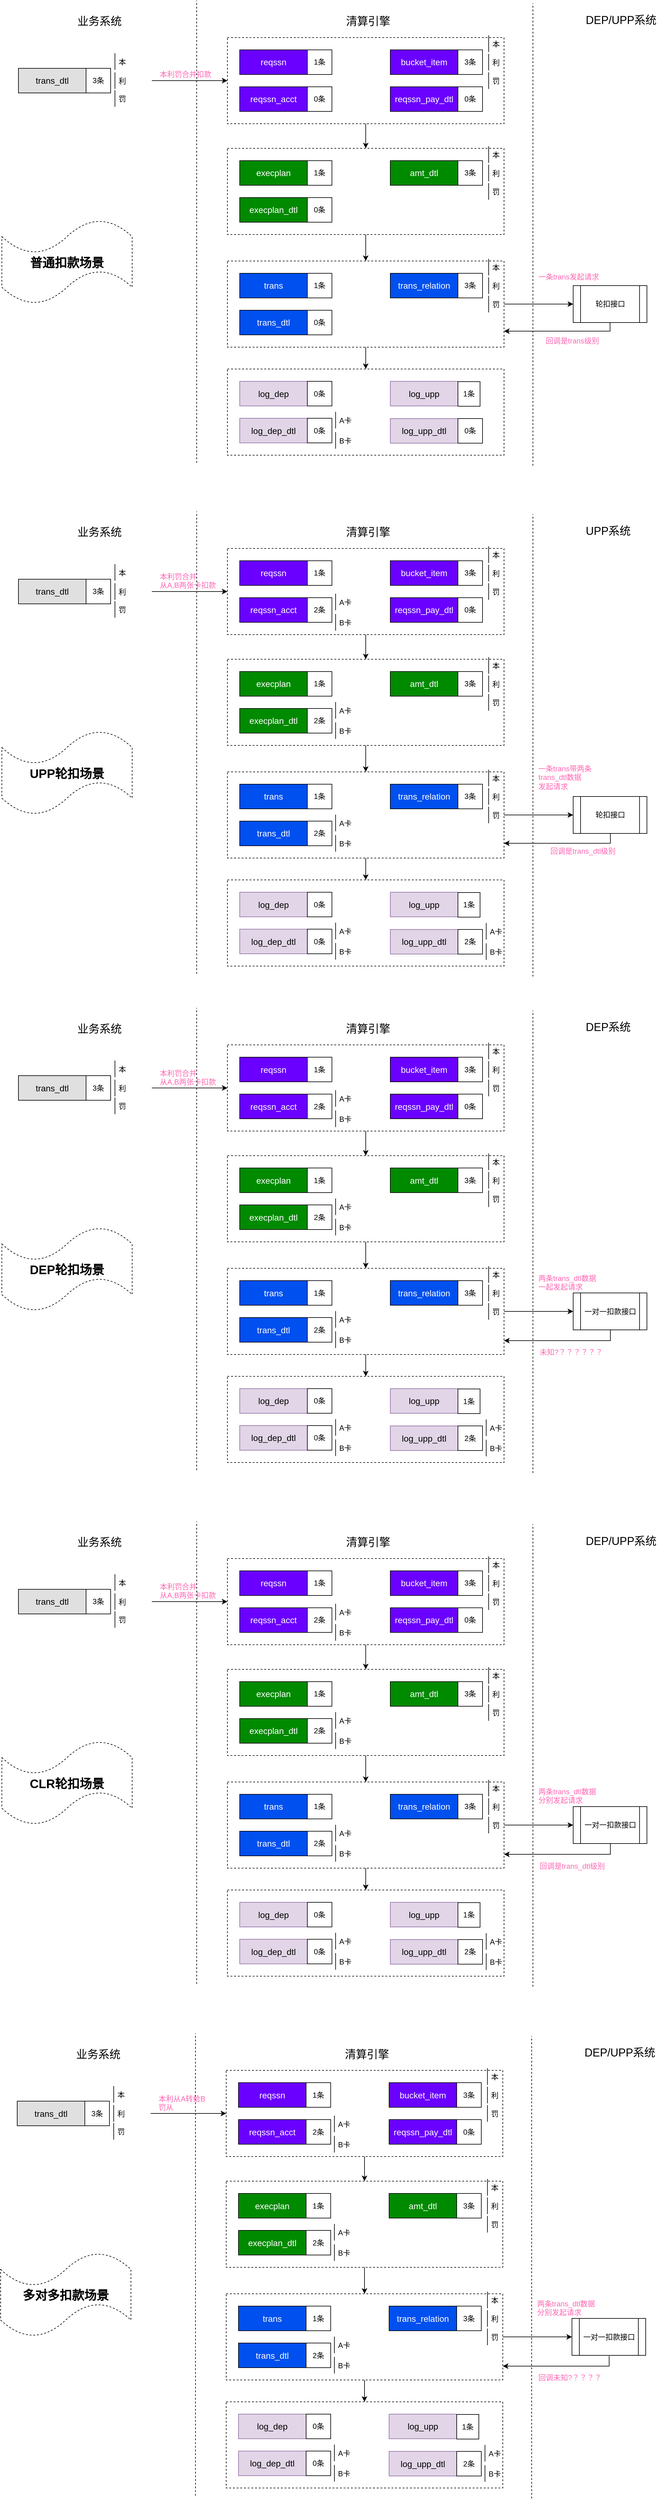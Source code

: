 <mxfile pages="1" version="11.2.2" type="github"><diagram id="w_kF4j-FGfoCd_SVwG7F" name="第 1 页"><mxGraphModel dx="1815" dy="1592" grid="0" gridSize="10" guides="1" tooltips="1" connect="1" arrows="1" fold="1" page="0" pageScale="1" pageWidth="827" pageHeight="1169" math="0" shadow="0"><root><mxCell id="0"/><mxCell id="1" parent="0"/><mxCell id="MegPHWXxi41FwVFFRwHE-89" style="edgeStyle=orthogonalEdgeStyle;rounded=0;orthogonalLoop=1;jettySize=auto;html=1;fontSize=12;fontColor=#000000;" edge="1" parent="1" source="Bc4VwlejDho3-N6TChZg-9" target="MegPHWXxi41FwVFFRwHE-1"><mxGeometry relative="1" as="geometry"/></mxCell><mxCell id="Bc4VwlejDho3-N6TChZg-9" value="" style="rounded=0;whiteSpace=wrap;html=1;fillColor=none;fontSize=14;fontColor=#000000;dashed=1;" parent="1" vertex="1"><mxGeometry x="350" y="120" width="450" height="140" as="geometry"/></mxCell><mxCell id="Bc4VwlejDho3-N6TChZg-1" value="" style="endArrow=none;dashed=1;html=1;" parent="1" edge="1"><mxGeometry width="50" height="50" relative="1" as="geometry"><mxPoint x="300" y="811" as="sourcePoint"/><mxPoint x="300" y="60" as="targetPoint"/></mxGeometry></mxCell><mxCell id="Bc4VwlejDho3-N6TChZg-2" value="reqssn" style="rounded=0;whiteSpace=wrap;html=1;fillColor=#6A00FF;fontColor=#FFFFFF;fontSize=14;" parent="1" vertex="1"><mxGeometry x="370" y="140" width="110" height="40" as="geometry"/></mxCell><mxCell id="Bc4VwlejDho3-N6TChZg-3" value="1条" style="rounded=0;whiteSpace=wrap;html=1;" parent="1" vertex="1"><mxGeometry x="480" y="140" width="40" height="40" as="geometry"/></mxCell><mxCell id="Bc4VwlejDho3-N6TChZg-6" value="trans_dtl" style="rounded=0;whiteSpace=wrap;html=1;fillColor=#E0E0E0;fontColor=#000000;fontSize=14;" parent="1" vertex="1"><mxGeometry x="10" y="170" width="110" height="40" as="geometry"/></mxCell><mxCell id="Bc4VwlejDho3-N6TChZg-7" value="3条" style="rounded=0;whiteSpace=wrap;html=1;" parent="1" vertex="1"><mxGeometry x="120" y="170" width="40" height="40" as="geometry"/></mxCell><mxCell id="Bc4VwlejDho3-N6TChZg-10" value="bucket_item" style="rounded=0;whiteSpace=wrap;html=1;fillColor=#6A00FF;fontColor=#FFFFFF;fontSize=14;" parent="1" vertex="1"><mxGeometry x="615" y="140" width="110" height="40" as="geometry"/></mxCell><mxCell id="Bc4VwlejDho3-N6TChZg-11" value="3条" style="rounded=0;whiteSpace=wrap;html=1;" parent="1" vertex="1"><mxGeometry x="725" y="140" width="40" height="40" as="geometry"/></mxCell><mxCell id="Bc4VwlejDho3-N6TChZg-13" value="reqssn_acct" style="rounded=0;whiteSpace=wrap;html=1;fillColor=#6A00FF;fontColor=#FFFFFF;fontSize=14;" parent="1" vertex="1"><mxGeometry x="370" y="200" width="110" height="40" as="geometry"/></mxCell><mxCell id="Bc4VwlejDho3-N6TChZg-14" value="2条" style="rounded=0;whiteSpace=wrap;html=1;" parent="1" vertex="1"><mxGeometry x="480" y="200" width="40" height="40" as="geometry"/></mxCell><mxCell id="Bc4VwlejDho3-N6TChZg-19" value="A卡" style="shape=partialRectangle;top=0;left=0;right=0;bottom=0;align=left;verticalAlign=top;fillColor=none;spacingLeft=34;spacingRight=4;overflow=hidden;rotatable=0;points=[[0,0.5],[1,0.5]];portConstraint=eastwest;dropTarget=0;fontSize=12;dashed=1;" parent="1" vertex="1"><mxGeometry x="496" y="194" width="90" height="26" as="geometry"/></mxCell><mxCell id="Bc4VwlejDho3-N6TChZg-20" value="" style="shape=partialRectangle;top=0;left=0;bottom=0;fillColor=none;align=left;verticalAlign=top;spacingLeft=4;spacingRight=4;overflow=hidden;rotatable=0;points=[];portConstraint=eastwest;part=1;fontSize=12;" parent="Bc4VwlejDho3-N6TChZg-19" vertex="1" connectable="0"><mxGeometry width="30" height="26" as="geometry"/></mxCell><mxCell id="Bc4VwlejDho3-N6TChZg-21" value="B卡" style="shape=partialRectangle;top=0;left=0;right=0;bottom=0;align=left;verticalAlign=top;fillColor=none;spacingLeft=34;spacingRight=4;overflow=hidden;rotatable=0;points=[[0,0.5],[1,0.5]];portConstraint=eastwest;dropTarget=0;fontSize=12;dashed=1;" parent="1" vertex="1"><mxGeometry x="496" y="227" width="90" height="26" as="geometry"/></mxCell><mxCell id="Bc4VwlejDho3-N6TChZg-22" value="" style="shape=partialRectangle;top=0;left=0;bottom=0;fillColor=none;align=left;verticalAlign=top;spacingLeft=4;spacingRight=4;overflow=hidden;rotatable=0;points=[];portConstraint=eastwest;part=1;fontSize=12;" parent="Bc4VwlejDho3-N6TChZg-21" vertex="1" connectable="0"><mxGeometry width="30" height="26" as="geometry"/></mxCell><mxCell id="Bc4VwlejDho3-N6TChZg-26" value="本" style="shape=partialRectangle;top=0;left=0;right=0;bottom=0;align=left;verticalAlign=top;fillColor=none;spacingLeft=34;spacingRight=4;overflow=hidden;rotatable=0;points=[[0,0.5],[1,0.5]];portConstraint=eastwest;dropTarget=0;fontSize=12;dashed=1;" parent="1" vertex="1"><mxGeometry x="137" y="146" width="90" height="26" as="geometry"/></mxCell><mxCell id="Bc4VwlejDho3-N6TChZg-27" value="" style="shape=partialRectangle;top=0;left=0;bottom=0;fillColor=none;align=left;verticalAlign=top;spacingLeft=4;spacingRight=4;overflow=hidden;rotatable=0;points=[];portConstraint=eastwest;part=1;fontSize=12;" parent="Bc4VwlejDho3-N6TChZg-26" vertex="1" connectable="0"><mxGeometry width="30" height="26" as="geometry"/></mxCell><mxCell id="MegPHWXxi41FwVFFRwHE-88" style="edgeStyle=orthogonalEdgeStyle;rounded=0;orthogonalLoop=1;jettySize=auto;html=1;fontSize=12;fontColor=#000000;" edge="1" parent="1" source="Bc4VwlejDho3-N6TChZg-28" target="Bc4VwlejDho3-N6TChZg-9"><mxGeometry relative="1" as="geometry"/></mxCell><mxCell id="Bc4VwlejDho3-N6TChZg-28" value="利" style="shape=partialRectangle;top=0;left=0;right=0;bottom=0;align=left;verticalAlign=top;fillColor=none;spacingLeft=34;spacingRight=4;overflow=hidden;rotatable=0;points=[[0,0.5],[1,0.5]];portConstraint=eastwest;dropTarget=0;fontSize=12;dashed=1;" parent="1" vertex="1"><mxGeometry x="137" y="177" width="90" height="26" as="geometry"/></mxCell><mxCell id="Bc4VwlejDho3-N6TChZg-29" value="" style="shape=partialRectangle;top=0;left=0;bottom=0;fillColor=none;align=left;verticalAlign=top;spacingLeft=4;spacingRight=4;overflow=hidden;rotatable=0;points=[];portConstraint=eastwest;part=1;fontSize=12;" parent="Bc4VwlejDho3-N6TChZg-28" vertex="1" connectable="0"><mxGeometry width="30" height="26" as="geometry"/></mxCell><mxCell id="Bc4VwlejDho3-N6TChZg-30" value="罚" style="shape=partialRectangle;top=0;left=0;right=0;bottom=0;align=left;verticalAlign=top;fillColor=none;spacingLeft=34;spacingRight=4;overflow=hidden;rotatable=0;points=[[0,0.5],[1,0.5]];portConstraint=eastwest;dropTarget=0;fontSize=12;dashed=1;" parent="1" vertex="1"><mxGeometry x="137" y="206" width="90" height="26" as="geometry"/></mxCell><mxCell id="Bc4VwlejDho3-N6TChZg-31" value="" style="shape=partialRectangle;top=0;left=0;bottom=0;fillColor=none;align=left;verticalAlign=top;spacingLeft=4;spacingRight=4;overflow=hidden;rotatable=0;points=[];portConstraint=eastwest;part=1;fontSize=12;" parent="Bc4VwlejDho3-N6TChZg-30" vertex="1" connectable="0"><mxGeometry width="30" height="26" as="geometry"/></mxCell><mxCell id="Bc4VwlejDho3-N6TChZg-33" value="reqssn_pay_dtl" style="rounded=0;whiteSpace=wrap;html=1;fillColor=#6A00FF;fontColor=#FFFFFF;fontSize=14;" parent="1" vertex="1"><mxGeometry x="615" y="200" width="110" height="40" as="geometry"/></mxCell><mxCell id="Bc4VwlejDho3-N6TChZg-34" value="0条" style="rounded=0;whiteSpace=wrap;html=1;" parent="1" vertex="1"><mxGeometry x="725" y="200" width="40" height="40" as="geometry"/></mxCell><mxCell id="MegPHWXxi41FwVFFRwHE-90" style="edgeStyle=orthogonalEdgeStyle;rounded=0;orthogonalLoop=1;jettySize=auto;html=1;entryX=0.5;entryY=0;entryDx=0;entryDy=0;fontSize=12;fontColor=#000000;" edge="1" parent="1" source="MegPHWXxi41FwVFFRwHE-1" target="MegPHWXxi41FwVFFRwHE-30"><mxGeometry relative="1" as="geometry"/></mxCell><mxCell id="MegPHWXxi41FwVFFRwHE-1" value="" style="rounded=0;whiteSpace=wrap;html=1;fillColor=none;fontSize=14;fontColor=#000000;dashed=1;" vertex="1" parent="1"><mxGeometry x="350" y="300" width="450" height="140" as="geometry"/></mxCell><mxCell id="MegPHWXxi41FwVFFRwHE-2" value="execplan" style="rounded=0;whiteSpace=wrap;html=1;fillColor=#008A00;fontColor=#FFFFFF;fontSize=14;" vertex="1" parent="1"><mxGeometry x="370" y="320" width="110" height="40" as="geometry"/></mxCell><mxCell id="MegPHWXxi41FwVFFRwHE-3" value="1条" style="rounded=0;whiteSpace=wrap;html=1;" vertex="1" parent="1"><mxGeometry x="480" y="320" width="40" height="40" as="geometry"/></mxCell><mxCell id="MegPHWXxi41FwVFFRwHE-4" value="amt_dtl" style="rounded=0;whiteSpace=wrap;html=1;fillColor=#008A00;fontColor=#FFFFFF;fontSize=14;" vertex="1" parent="1"><mxGeometry x="615" y="320" width="110" height="40" as="geometry"/></mxCell><mxCell id="MegPHWXxi41FwVFFRwHE-5" value="3条" style="rounded=0;whiteSpace=wrap;html=1;" vertex="1" parent="1"><mxGeometry x="725" y="320" width="40" height="40" as="geometry"/></mxCell><mxCell id="MegPHWXxi41FwVFFRwHE-6" value="execplan_dtl" style="rounded=0;whiteSpace=wrap;html=1;fillColor=#008A00;fontColor=#FFFFFF;fontSize=14;" vertex="1" parent="1"><mxGeometry x="370" y="380" width="110" height="40" as="geometry"/></mxCell><mxCell id="MegPHWXxi41FwVFFRwHE-7" value="2条" style="rounded=0;whiteSpace=wrap;html=1;" vertex="1" parent="1"><mxGeometry x="480" y="380" width="40" height="40" as="geometry"/></mxCell><mxCell id="MegPHWXxi41FwVFFRwHE-14" value="A卡" style="shape=partialRectangle;top=0;left=0;right=0;bottom=0;align=left;verticalAlign=top;fillColor=none;spacingLeft=34;spacingRight=4;overflow=hidden;rotatable=0;points=[[0,0.5],[1,0.5]];portConstraint=eastwest;dropTarget=0;fontSize=12;dashed=1;" vertex="1" parent="1"><mxGeometry x="496" y="370" width="90" height="26" as="geometry"/></mxCell><mxCell id="MegPHWXxi41FwVFFRwHE-15" value="" style="shape=partialRectangle;top=0;left=0;bottom=0;fillColor=none;align=left;verticalAlign=top;spacingLeft=4;spacingRight=4;overflow=hidden;rotatable=0;points=[];portConstraint=eastwest;part=1;fontSize=12;" vertex="1" connectable="0" parent="MegPHWXxi41FwVFFRwHE-14"><mxGeometry width="30" height="26" as="geometry"/></mxCell><mxCell id="MegPHWXxi41FwVFFRwHE-16" value="B卡" style="shape=partialRectangle;top=0;left=0;right=0;bottom=0;align=left;verticalAlign=top;fillColor=none;spacingLeft=34;spacingRight=4;overflow=hidden;rotatable=0;points=[[0,0.5],[1,0.5]];portConstraint=eastwest;dropTarget=0;fontSize=12;dashed=1;" vertex="1" parent="1"><mxGeometry x="496" y="403" width="90" height="26" as="geometry"/></mxCell><mxCell id="MegPHWXxi41FwVFFRwHE-17" value="" style="shape=partialRectangle;top=0;left=0;bottom=0;fillColor=none;align=left;verticalAlign=top;spacingLeft=4;spacingRight=4;overflow=hidden;rotatable=0;points=[];portConstraint=eastwest;part=1;fontSize=12;" vertex="1" connectable="0" parent="MegPHWXxi41FwVFFRwHE-16"><mxGeometry width="30" height="26" as="geometry"/></mxCell><mxCell id="MegPHWXxi41FwVFFRwHE-18" value="本" style="shape=partialRectangle;top=0;left=0;right=0;bottom=0;align=left;verticalAlign=top;fillColor=none;spacingLeft=34;spacingRight=4;overflow=hidden;rotatable=0;points=[[0,0.5],[1,0.5]];portConstraint=eastwest;dropTarget=0;fontSize=12;dashed=1;" vertex="1" parent="1"><mxGeometry x="745" y="117" width="90" height="26" as="geometry"/></mxCell><mxCell id="MegPHWXxi41FwVFFRwHE-19" value="" style="shape=partialRectangle;top=0;left=0;bottom=0;fillColor=none;align=left;verticalAlign=top;spacingLeft=4;spacingRight=4;overflow=hidden;rotatable=0;points=[];portConstraint=eastwest;part=1;fontSize=12;" vertex="1" connectable="0" parent="MegPHWXxi41FwVFFRwHE-18"><mxGeometry width="30" height="26" as="geometry"/></mxCell><mxCell id="MegPHWXxi41FwVFFRwHE-22" value="罚" style="shape=partialRectangle;top=0;left=0;right=0;bottom=0;align=left;verticalAlign=top;fillColor=none;spacingLeft=34;spacingRight=4;overflow=hidden;rotatable=0;points=[[0,0.5],[1,0.5]];portConstraint=eastwest;dropTarget=0;fontSize=12;dashed=1;" vertex="1" parent="1"><mxGeometry x="745" y="177" width="90" height="26" as="geometry"/></mxCell><mxCell id="MegPHWXxi41FwVFFRwHE-23" value="" style="shape=partialRectangle;top=0;left=0;bottom=0;fillColor=none;align=left;verticalAlign=top;spacingLeft=4;spacingRight=4;overflow=hidden;rotatable=0;points=[];portConstraint=eastwest;part=1;fontSize=12;" vertex="1" connectable="0" parent="MegPHWXxi41FwVFFRwHE-22"><mxGeometry width="30" height="26" as="geometry"/></mxCell><mxCell id="MegPHWXxi41FwVFFRwHE-24" value="罚" style="shape=partialRectangle;top=0;left=0;right=0;bottom=0;align=left;verticalAlign=top;fillColor=none;spacingLeft=34;spacingRight=4;overflow=hidden;rotatable=0;points=[[0,0.5],[1,0.5]];portConstraint=eastwest;dropTarget=0;fontSize=12;dashed=1;" vertex="1" parent="1"><mxGeometry x="745" y="357" width="90" height="26" as="geometry"/></mxCell><mxCell id="MegPHWXxi41FwVFFRwHE-25" value="" style="shape=partialRectangle;top=0;left=0;bottom=0;fillColor=none;align=left;verticalAlign=top;spacingLeft=4;spacingRight=4;overflow=hidden;rotatable=0;points=[];portConstraint=eastwest;part=1;fontSize=12;" vertex="1" connectable="0" parent="MegPHWXxi41FwVFFRwHE-24"><mxGeometry width="30" height="26" as="geometry"/></mxCell><mxCell id="MegPHWXxi41FwVFFRwHE-28" value="本" style="shape=partialRectangle;top=0;left=0;right=0;bottom=0;align=left;verticalAlign=top;fillColor=none;spacingLeft=34;spacingRight=4;overflow=hidden;rotatable=0;points=[[0,0.5],[1,0.5]];portConstraint=eastwest;dropTarget=0;fontSize=12;dashed=1;" vertex="1" parent="1"><mxGeometry x="745" y="297" width="90" height="26" as="geometry"/></mxCell><mxCell id="MegPHWXxi41FwVFFRwHE-29" value="" style="shape=partialRectangle;top=0;left=0;bottom=0;fillColor=none;align=left;verticalAlign=top;spacingLeft=4;spacingRight=4;overflow=hidden;rotatable=0;points=[];portConstraint=eastwest;part=1;fontSize=12;" vertex="1" connectable="0" parent="MegPHWXxi41FwVFFRwHE-28"><mxGeometry width="30" height="26" as="geometry"/></mxCell><mxCell id="MegPHWXxi41FwVFFRwHE-91" style="edgeStyle=orthogonalEdgeStyle;rounded=0;orthogonalLoop=1;jettySize=auto;html=1;fontSize=12;fontColor=#000000;" edge="1" parent="1" source="MegPHWXxi41FwVFFRwHE-30" target="MegPHWXxi41FwVFFRwHE-47"><mxGeometry relative="1" as="geometry"/></mxCell><mxCell id="MegPHWXxi41FwVFFRwHE-94" style="edgeStyle=orthogonalEdgeStyle;rounded=0;orthogonalLoop=1;jettySize=auto;html=1;fontSize=12;fontColor=#000000;" edge="1" parent="1" source="MegPHWXxi41FwVFFRwHE-30" target="MegPHWXxi41FwVFFRwHE-80"><mxGeometry relative="1" as="geometry"/></mxCell><mxCell id="MegPHWXxi41FwVFFRwHE-30" value="" style="rounded=0;whiteSpace=wrap;html=1;fillColor=none;fontSize=14;fontColor=#000000;dashed=1;" vertex="1" parent="1"><mxGeometry x="350" y="483" width="450" height="140" as="geometry"/></mxCell><mxCell id="MegPHWXxi41FwVFFRwHE-31" value="trans" style="rounded=0;whiteSpace=wrap;html=1;fillColor=#0050EF;fontColor=#FFFFFF;fontSize=14;" vertex="1" parent="1"><mxGeometry x="370" y="503" width="110" height="40" as="geometry"/></mxCell><mxCell id="MegPHWXxi41FwVFFRwHE-32" value="1条" style="rounded=0;whiteSpace=wrap;html=1;" vertex="1" parent="1"><mxGeometry x="480" y="503" width="40" height="40" as="geometry"/></mxCell><mxCell id="MegPHWXxi41FwVFFRwHE-33" value="trans_relation" style="rounded=0;whiteSpace=wrap;html=1;fillColor=#0050EF;fontColor=#FFFFFF;fontSize=14;" vertex="1" parent="1"><mxGeometry x="615" y="503" width="110" height="40" as="geometry"/></mxCell><mxCell id="MegPHWXxi41FwVFFRwHE-34" value="3条" style="rounded=0;whiteSpace=wrap;html=1;" vertex="1" parent="1"><mxGeometry x="725" y="503" width="40" height="40" as="geometry"/></mxCell><mxCell id="MegPHWXxi41FwVFFRwHE-35" value="trans_dtl" style="rounded=0;whiteSpace=wrap;html=1;fillColor=#0050EF;fontColor=#FFFFFF;fontSize=14;" vertex="1" parent="1"><mxGeometry x="370" y="563" width="110" height="40" as="geometry"/></mxCell><mxCell id="MegPHWXxi41FwVFFRwHE-36" value="2条" style="rounded=0;whiteSpace=wrap;html=1;" vertex="1" parent="1"><mxGeometry x="480" y="563" width="40" height="40" as="geometry"/></mxCell><mxCell id="MegPHWXxi41FwVFFRwHE-37" value="A卡" style="shape=partialRectangle;top=0;left=0;right=0;bottom=0;align=left;verticalAlign=top;fillColor=none;spacingLeft=34;spacingRight=4;overflow=hidden;rotatable=0;points=[[0,0.5],[1,0.5]];portConstraint=eastwest;dropTarget=0;fontSize=12;dashed=1;" vertex="1" parent="1"><mxGeometry x="496" y="553" width="90" height="26" as="geometry"/></mxCell><mxCell id="MegPHWXxi41FwVFFRwHE-38" value="" style="shape=partialRectangle;top=0;left=0;bottom=0;fillColor=none;align=left;verticalAlign=top;spacingLeft=4;spacingRight=4;overflow=hidden;rotatable=0;points=[];portConstraint=eastwest;part=1;fontSize=12;" vertex="1" connectable="0" parent="MegPHWXxi41FwVFFRwHE-37"><mxGeometry width="30" height="26" as="geometry"/></mxCell><mxCell id="MegPHWXxi41FwVFFRwHE-39" value="B卡" style="shape=partialRectangle;top=0;left=0;right=0;bottom=0;align=left;verticalAlign=top;fillColor=none;spacingLeft=34;spacingRight=4;overflow=hidden;rotatable=0;points=[[0,0.5],[1,0.5]];portConstraint=eastwest;dropTarget=0;fontSize=12;dashed=1;" vertex="1" parent="1"><mxGeometry x="496" y="586" width="90" height="26" as="geometry"/></mxCell><mxCell id="MegPHWXxi41FwVFFRwHE-40" value="" style="shape=partialRectangle;top=0;left=0;bottom=0;fillColor=none;align=left;verticalAlign=top;spacingLeft=4;spacingRight=4;overflow=hidden;rotatable=0;points=[];portConstraint=eastwest;part=1;fontSize=12;" vertex="1" connectable="0" parent="MegPHWXxi41FwVFFRwHE-39"><mxGeometry width="30" height="26" as="geometry"/></mxCell><mxCell id="MegPHWXxi41FwVFFRwHE-41" value="罚" style="shape=partialRectangle;top=0;left=0;right=0;bottom=0;align=left;verticalAlign=top;fillColor=none;spacingLeft=34;spacingRight=4;overflow=hidden;rotatable=0;points=[[0,0.5],[1,0.5]];portConstraint=eastwest;dropTarget=0;fontSize=12;dashed=1;" vertex="1" parent="1"><mxGeometry x="745" y="540" width="90" height="26" as="geometry"/></mxCell><mxCell id="MegPHWXxi41FwVFFRwHE-42" value="" style="shape=partialRectangle;top=0;left=0;bottom=0;fillColor=none;align=left;verticalAlign=top;spacingLeft=4;spacingRight=4;overflow=hidden;rotatable=0;points=[];portConstraint=eastwest;part=1;fontSize=12;" vertex="1" connectable="0" parent="MegPHWXxi41FwVFFRwHE-41"><mxGeometry width="30" height="26" as="geometry"/></mxCell><mxCell id="MegPHWXxi41FwVFFRwHE-45" value="本" style="shape=partialRectangle;top=0;left=0;right=0;bottom=0;align=left;verticalAlign=top;fillColor=none;spacingLeft=34;spacingRight=4;overflow=hidden;rotatable=0;points=[[0,0.5],[1,0.5]];portConstraint=eastwest;dropTarget=0;fontSize=12;dashed=1;" vertex="1" parent="1"><mxGeometry x="745" y="480" width="90" height="26" as="geometry"/></mxCell><mxCell id="MegPHWXxi41FwVFFRwHE-46" value="" style="shape=partialRectangle;top=0;left=0;bottom=0;fillColor=none;align=left;verticalAlign=top;spacingLeft=4;spacingRight=4;overflow=hidden;rotatable=0;points=[];portConstraint=eastwest;part=1;fontSize=12;" vertex="1" connectable="0" parent="MegPHWXxi41FwVFFRwHE-45"><mxGeometry width="30" height="26" as="geometry"/></mxCell><mxCell id="MegPHWXxi41FwVFFRwHE-47" value="" style="rounded=0;whiteSpace=wrap;html=1;fillColor=none;fontSize=14;fontColor=#000000;dashed=1;" vertex="1" parent="1"><mxGeometry x="350" y="658.5" width="450" height="140" as="geometry"/></mxCell><mxCell id="MegPHWXxi41FwVFFRwHE-48" value="log_dep" style="rounded=0;whiteSpace=wrap;html=1;fillColor=#e1d5e7;fontSize=14;strokeColor=#9673a6;" vertex="1" parent="1"><mxGeometry x="370" y="678.5" width="110" height="40" as="geometry"/></mxCell><mxCell id="MegPHWXxi41FwVFFRwHE-49" value="0条" style="rounded=0;whiteSpace=wrap;html=1;" vertex="1" parent="1"><mxGeometry x="480" y="678.5" width="40" height="40" as="geometry"/></mxCell><mxCell id="MegPHWXxi41FwVFFRwHE-50" value="log_upp" style="rounded=0;whiteSpace=wrap;html=1;fillColor=#e1d5e7;fontSize=14;strokeColor=#9673a6;" vertex="1" parent="1"><mxGeometry x="615" y="678.5" width="110" height="40" as="geometry"/></mxCell><mxCell id="MegPHWXxi41FwVFFRwHE-51" value="1条" style="rounded=0;whiteSpace=wrap;html=1;" vertex="1" parent="1"><mxGeometry x="725" y="679" width="36" height="40" as="geometry"/></mxCell><mxCell id="MegPHWXxi41FwVFFRwHE-52" value="log_dep_dtl" style="rounded=0;whiteSpace=wrap;html=1;fillColor=#e1d5e7;fontSize=14;strokeColor=#9673a6;" vertex="1" parent="1"><mxGeometry x="370" y="738.5" width="110" height="40" as="geometry"/></mxCell><mxCell id="MegPHWXxi41FwVFFRwHE-53" value="0条" style="rounded=0;whiteSpace=wrap;html=1;" vertex="1" parent="1"><mxGeometry x="480" y="738.5" width="40" height="40" as="geometry"/></mxCell><mxCell id="MegPHWXxi41FwVFFRwHE-54" value="A卡" style="shape=partialRectangle;top=0;left=0;right=0;bottom=0;align=left;verticalAlign=top;fillColor=none;spacingLeft=34;spacingRight=4;overflow=hidden;rotatable=0;points=[[0,0.5],[1,0.5]];portConstraint=eastwest;dropTarget=0;fontSize=12;dashed=1;" vertex="1" parent="1"><mxGeometry x="496" y="728.5" width="90" height="26" as="geometry"/></mxCell><mxCell id="MegPHWXxi41FwVFFRwHE-55" value="" style="shape=partialRectangle;top=0;left=0;bottom=0;fillColor=none;align=left;verticalAlign=top;spacingLeft=4;spacingRight=4;overflow=hidden;rotatable=0;points=[];portConstraint=eastwest;part=1;fontSize=12;" vertex="1" connectable="0" parent="MegPHWXxi41FwVFFRwHE-54"><mxGeometry width="30" height="26" as="geometry"/></mxCell><mxCell id="MegPHWXxi41FwVFFRwHE-56" value="B卡" style="shape=partialRectangle;top=0;left=0;right=0;bottom=0;align=left;verticalAlign=top;fillColor=none;spacingLeft=34;spacingRight=4;overflow=hidden;rotatable=0;points=[[0,0.5],[1,0.5]];portConstraint=eastwest;dropTarget=0;fontSize=12;dashed=1;" vertex="1" parent="1"><mxGeometry x="496" y="761.5" width="90" height="26" as="geometry"/></mxCell><mxCell id="MegPHWXxi41FwVFFRwHE-57" value="" style="shape=partialRectangle;top=0;left=0;bottom=0;fillColor=none;align=left;verticalAlign=top;spacingLeft=4;spacingRight=4;overflow=hidden;rotatable=0;points=[];portConstraint=eastwest;part=1;fontSize=12;" vertex="1" connectable="0" parent="MegPHWXxi41FwVFFRwHE-56"><mxGeometry width="30" height="26" as="geometry"/></mxCell><mxCell id="MegPHWXxi41FwVFFRwHE-64" value="log_upp_dtl" style="rounded=0;whiteSpace=wrap;html=1;fillColor=#e1d5e7;fontSize=14;strokeColor=#9673a6;" vertex="1" parent="1"><mxGeometry x="615" y="739" width="110" height="40" as="geometry"/></mxCell><mxCell id="MegPHWXxi41FwVFFRwHE-65" value="2条" style="rounded=0;whiteSpace=wrap;html=1;" vertex="1" parent="1"><mxGeometry x="725" y="739" width="40" height="40" as="geometry"/></mxCell><mxCell id="MegPHWXxi41FwVFFRwHE-66" value="A卡" style="shape=partialRectangle;top=0;left=0;right=0;bottom=0;align=left;verticalAlign=top;fillColor=none;spacingLeft=34;spacingRight=4;overflow=hidden;rotatable=0;points=[[0,0.5],[1,0.5]];portConstraint=eastwest;dropTarget=0;fontSize=12;dashed=1;" vertex="1" parent="1"><mxGeometry x="741" y="729" width="90" height="26" as="geometry"/></mxCell><mxCell id="MegPHWXxi41FwVFFRwHE-67" value="" style="shape=partialRectangle;top=0;left=0;bottom=0;fillColor=none;align=left;verticalAlign=top;spacingLeft=4;spacingRight=4;overflow=hidden;rotatable=0;points=[];portConstraint=eastwest;part=1;fontSize=12;" vertex="1" connectable="0" parent="MegPHWXxi41FwVFFRwHE-66"><mxGeometry width="30" height="26" as="geometry"/></mxCell><mxCell id="MegPHWXxi41FwVFFRwHE-68" value="B卡" style="shape=partialRectangle;top=0;left=0;right=0;bottom=0;align=left;verticalAlign=top;fillColor=none;spacingLeft=34;spacingRight=4;overflow=hidden;rotatable=0;points=[[0,0.5],[1,0.5]];portConstraint=eastwest;dropTarget=0;fontSize=12;dashed=1;" vertex="1" parent="1"><mxGeometry x="741" y="762" width="90" height="26" as="geometry"/></mxCell><mxCell id="MegPHWXxi41FwVFFRwHE-69" value="" style="shape=partialRectangle;top=0;left=0;bottom=0;fillColor=none;align=left;verticalAlign=top;spacingLeft=4;spacingRight=4;overflow=hidden;rotatable=0;points=[];portConstraint=eastwest;part=1;fontSize=12;" vertex="1" connectable="0" parent="MegPHWXxi41FwVFFRwHE-68"><mxGeometry width="30" height="26" as="geometry"/></mxCell><mxCell id="MegPHWXxi41FwVFFRwHE-70" value="" style="endArrow=none;dashed=1;html=1;" edge="1" parent="1"><mxGeometry width="50" height="50" relative="1" as="geometry"><mxPoint x="847" y="815.5" as="sourcePoint"/><mxPoint x="847" y="64.5" as="targetPoint"/></mxGeometry></mxCell><mxCell id="MegPHWXxi41FwVFFRwHE-71" value="业务系统" style="text;html=1;resizable=0;points=[];autosize=1;align=left;verticalAlign=top;spacingTop=-4;fontSize=18;fontColor=#000000;" vertex="1" parent="1"><mxGeometry x="104" y="81" width="66" height="17" as="geometry"/></mxCell><mxCell id="MegPHWXxi41FwVFFRwHE-72" value="清算引擎" style="text;html=1;resizable=0;points=[];autosize=1;align=left;verticalAlign=top;spacingTop=-4;fontSize=18;fontColor=#000000;" vertex="1" parent="1"><mxGeometry x="541" y="81" width="82" height="22" as="geometry"/></mxCell><mxCell id="MegPHWXxi41FwVFFRwHE-73" value="UPP系统" style="text;html=1;resizable=0;points=[];autosize=1;align=left;verticalAlign=top;spacingTop=-4;fontSize=18;fontColor=#000000;" vertex="1" parent="1"><mxGeometry x="931" y="78.5" width="83" height="22" as="geometry"/></mxCell><mxCell id="MegPHWXxi41FwVFFRwHE-79" value="&lt;div&gt;UPP轮扣场景&lt;/div&gt;" style="shape=tape;whiteSpace=wrap;html=1;dashed=1;strokeWidth=1;fillColor=none;fontSize=20;fontColor=#000000;fontStyle=1" vertex="1" parent="1"><mxGeometry x="-17" y="416" width="212" height="137" as="geometry"/></mxCell><mxCell id="MegPHWXxi41FwVFFRwHE-374" style="edgeStyle=orthogonalEdgeStyle;rounded=0;orthogonalLoop=1;jettySize=auto;html=1;fontSize=12;fontColor=#FF66B3;" edge="1" parent="1" target="MegPHWXxi41FwVFFRwHE-30"><mxGeometry relative="1" as="geometry"><mxPoint x="973" y="583" as="sourcePoint"/><mxPoint x="828" y="599" as="targetPoint"/><Array as="points"><mxPoint x="973" y="599"/></Array></mxGeometry></mxCell><mxCell id="MegPHWXxi41FwVFFRwHE-375" value="回调是trans_dtl级别" style="text;html=1;resizable=0;points=[];align=center;verticalAlign=middle;labelBackgroundColor=#ffffff;fontSize=12;fontColor=#FF66B3;" vertex="1" connectable="0" parent="MegPHWXxi41FwVFFRwHE-374"><mxGeometry x="-0.762" y="4" relative="1" as="geometry"><mxPoint x="-38.5" y="9" as="offset"/></mxGeometry></mxCell><mxCell id="MegPHWXxi41FwVFFRwHE-80" value="轮扣接口" style="shape=process;whiteSpace=wrap;html=1;backgroundOutline=1;strokeWidth=1;fillColor=none;fontSize=12;fontColor=#000000;" vertex="1" parent="1"><mxGeometry x="912.5" y="523" width="120" height="60" as="geometry"/></mxCell><mxCell id="MegPHWXxi41FwVFFRwHE-81" value="利" style="shape=partialRectangle;top=0;left=0;right=0;bottom=0;align=left;verticalAlign=top;fillColor=none;spacingLeft=34;spacingRight=4;overflow=hidden;rotatable=0;points=[[0,0.5],[1,0.5]];portConstraint=eastwest;dropTarget=0;fontSize=12;dashed=1;" vertex="1" parent="1"><mxGeometry x="745" y="147" width="90" height="26" as="geometry"/></mxCell><mxCell id="MegPHWXxi41FwVFFRwHE-82" value="" style="shape=partialRectangle;top=0;left=0;bottom=0;fillColor=none;align=left;verticalAlign=top;spacingLeft=4;spacingRight=4;overflow=hidden;rotatable=0;points=[];portConstraint=eastwest;part=1;fontSize=12;" vertex="1" connectable="0" parent="MegPHWXxi41FwVFFRwHE-81"><mxGeometry width="30" height="26" as="geometry"/></mxCell><mxCell id="MegPHWXxi41FwVFFRwHE-83" value="利" style="shape=partialRectangle;top=0;left=0;right=0;bottom=0;align=left;verticalAlign=top;fillColor=none;spacingLeft=34;spacingRight=4;overflow=hidden;rotatable=0;points=[[0,0.5],[1,0.5]];portConstraint=eastwest;dropTarget=0;fontSize=12;dashed=1;" vertex="1" parent="1"><mxGeometry x="745" y="327" width="90" height="26" as="geometry"/></mxCell><mxCell id="MegPHWXxi41FwVFFRwHE-84" value="" style="shape=partialRectangle;top=0;left=0;bottom=0;fillColor=none;align=left;verticalAlign=top;spacingLeft=4;spacingRight=4;overflow=hidden;rotatable=0;points=[];portConstraint=eastwest;part=1;fontSize=12;" vertex="1" connectable="0" parent="MegPHWXxi41FwVFFRwHE-83"><mxGeometry width="30" height="26" as="geometry"/></mxCell><mxCell id="MegPHWXxi41FwVFFRwHE-85" value="利" style="shape=partialRectangle;top=0;left=0;right=0;bottom=0;align=left;verticalAlign=top;fillColor=none;spacingLeft=34;spacingRight=4;overflow=hidden;rotatable=0;points=[[0,0.5],[1,0.5]];portConstraint=eastwest;dropTarget=0;fontSize=12;dashed=1;" vertex="1" parent="1"><mxGeometry x="745" y="510" width="90" height="26" as="geometry"/></mxCell><mxCell id="MegPHWXxi41FwVFFRwHE-86" value="" style="shape=partialRectangle;top=0;left=0;bottom=0;fillColor=none;align=left;verticalAlign=top;spacingLeft=4;spacingRight=4;overflow=hidden;rotatable=0;points=[];portConstraint=eastwest;part=1;fontSize=12;" vertex="1" connectable="0" parent="MegPHWXxi41FwVFFRwHE-85"><mxGeometry width="30" height="26" as="geometry"/></mxCell><mxCell id="MegPHWXxi41FwVFFRwHE-87" value="&lt;div&gt;本利罚合并&lt;/div&gt;&lt;div&gt;从A,B两张卡扣款&lt;/div&gt;" style="text;html=1;resizable=0;points=[];autosize=1;align=left;verticalAlign=top;spacingTop=-4;fontSize=12;fontColor=#FF66B3;" vertex="1" parent="1"><mxGeometry x="238" y="156" width="100" height="28" as="geometry"/></mxCell><mxCell id="MegPHWXxi41FwVFFRwHE-95" value="&lt;div&gt;一条trans带两条&lt;/div&gt;&lt;div&gt;trans_dtl数据&lt;/div&gt;&lt;div&gt;发起请求&lt;/div&gt;" style="text;html=1;resizable=0;points=[];autosize=1;align=left;verticalAlign=top;spacingTop=-4;fontSize=12;fontColor=#FF66B3;" vertex="1" parent="1"><mxGeometry x="853.5" y="468" width="98" height="42" as="geometry"/></mxCell><mxCell id="MegPHWXxi41FwVFFRwHE-190" style="edgeStyle=orthogonalEdgeStyle;rounded=0;orthogonalLoop=1;jettySize=auto;html=1;fontSize=12;fontColor=#000000;" edge="1" source="MegPHWXxi41FwVFFRwHE-197" target="MegPHWXxi41FwVFFRwHE-218" parent="1"><mxGeometry relative="1" as="geometry"/></mxCell><mxCell id="MegPHWXxi41FwVFFRwHE-191" value="" style="endArrow=none;dashed=1;html=1;" edge="1" parent="1"><mxGeometry width="50" height="50" relative="1" as="geometry"><mxPoint x="300" y="-19" as="sourcePoint"/><mxPoint x="300" y="-770" as="targetPoint"/></mxGeometry></mxCell><mxCell id="MegPHWXxi41FwVFFRwHE-192" style="edgeStyle=orthogonalEdgeStyle;rounded=0;orthogonalLoop=1;jettySize=auto;html=1;fontSize=12;fontColor=#000000;" edge="1" source="MegPHWXxi41FwVFFRwHE-212" target="MegPHWXxi41FwVFFRwHE-197" parent="1"><mxGeometry relative="1" as="geometry"/></mxCell><mxCell id="MegPHWXxi41FwVFFRwHE-193" style="edgeStyle=orthogonalEdgeStyle;rounded=0;orthogonalLoop=1;jettySize=auto;html=1;entryX=0.5;entryY=0;entryDx=0;entryDy=0;fontSize=12;fontColor=#000000;" edge="1" source="MegPHWXxi41FwVFFRwHE-218" target="MegPHWXxi41FwVFFRwHE-237" parent="1"><mxGeometry relative="1" as="geometry"/></mxCell><mxCell id="MegPHWXxi41FwVFFRwHE-194" style="edgeStyle=orthogonalEdgeStyle;rounded=0;orthogonalLoop=1;jettySize=auto;html=1;fontSize=12;fontColor=#000000;" edge="1" source="MegPHWXxi41FwVFFRwHE-237" target="MegPHWXxi41FwVFFRwHE-252" parent="1"><mxGeometry relative="1" as="geometry"/></mxCell><mxCell id="MegPHWXxi41FwVFFRwHE-195" style="edgeStyle=orthogonalEdgeStyle;rounded=0;orthogonalLoop=1;jettySize=auto;html=1;fontSize=12;fontColor=#000000;" edge="1" source="MegPHWXxi41FwVFFRwHE-237" target="MegPHWXxi41FwVFFRwHE-273" parent="1"><mxGeometry relative="1" as="geometry"/></mxCell><mxCell id="MegPHWXxi41FwVFFRwHE-196" value="" style="endArrow=none;dashed=1;html=1;" edge="1" parent="1"><mxGeometry width="50" height="50" relative="1" as="geometry"><mxPoint x="847" y="-14.5" as="sourcePoint"/><mxPoint x="847" y="-765.5" as="targetPoint"/></mxGeometry></mxCell><mxCell id="MegPHWXxi41FwVFFRwHE-197" value="" style="rounded=0;whiteSpace=wrap;html=1;fillColor=none;fontSize=14;fontColor=#000000;dashed=1;" vertex="1" parent="1"><mxGeometry x="350" y="-710" width="450" height="140" as="geometry"/></mxCell><mxCell id="MegPHWXxi41FwVFFRwHE-198" value="reqssn" style="rounded=0;whiteSpace=wrap;html=1;fillColor=#6A00FF;fontColor=#FFFFFF;fontSize=14;" vertex="1" parent="1"><mxGeometry x="370" y="-690" width="110" height="40" as="geometry"/></mxCell><mxCell id="MegPHWXxi41FwVFFRwHE-199" value="1条" style="rounded=0;whiteSpace=wrap;html=1;" vertex="1" parent="1"><mxGeometry x="480" y="-690" width="40" height="40" as="geometry"/></mxCell><mxCell id="MegPHWXxi41FwVFFRwHE-200" value="trans_dtl" style="rounded=0;whiteSpace=wrap;html=1;fillColor=#E0E0E0;fontColor=#000000;fontSize=14;" vertex="1" parent="1"><mxGeometry x="10" y="-660" width="110" height="40" as="geometry"/></mxCell><mxCell id="MegPHWXxi41FwVFFRwHE-201" value="3条" style="rounded=0;whiteSpace=wrap;html=1;" vertex="1" parent="1"><mxGeometry x="120" y="-660" width="40" height="40" as="geometry"/></mxCell><mxCell id="MegPHWXxi41FwVFFRwHE-202" value="bucket_item" style="rounded=0;whiteSpace=wrap;html=1;fillColor=#6A00FF;fontColor=#FFFFFF;fontSize=14;" vertex="1" parent="1"><mxGeometry x="615" y="-690" width="110" height="40" as="geometry"/></mxCell><mxCell id="MegPHWXxi41FwVFFRwHE-203" value="3条" style="rounded=0;whiteSpace=wrap;html=1;" vertex="1" parent="1"><mxGeometry x="725" y="-690" width="40" height="40" as="geometry"/></mxCell><mxCell id="MegPHWXxi41FwVFFRwHE-204" value="reqssn_acct" style="rounded=0;whiteSpace=wrap;html=1;fillColor=#6A00FF;fontColor=#FFFFFF;fontSize=14;" vertex="1" parent="1"><mxGeometry x="370" y="-630" width="110" height="40" as="geometry"/></mxCell><mxCell id="MegPHWXxi41FwVFFRwHE-205" value="0条" style="rounded=0;whiteSpace=wrap;html=1;" vertex="1" parent="1"><mxGeometry x="480" y="-630" width="40" height="40" as="geometry"/></mxCell><mxCell id="MegPHWXxi41FwVFFRwHE-210" value="本" style="shape=partialRectangle;top=0;left=0;right=0;bottom=0;align=left;verticalAlign=top;fillColor=none;spacingLeft=34;spacingRight=4;overflow=hidden;rotatable=0;points=[[0,0.5],[1,0.5]];portConstraint=eastwest;dropTarget=0;fontSize=12;dashed=1;" vertex="1" parent="1"><mxGeometry x="137" y="-684" width="90" height="26" as="geometry"/></mxCell><mxCell id="MegPHWXxi41FwVFFRwHE-211" value="" style="shape=partialRectangle;top=0;left=0;bottom=0;fillColor=none;align=left;verticalAlign=top;spacingLeft=4;spacingRight=4;overflow=hidden;rotatable=0;points=[];portConstraint=eastwest;part=1;fontSize=12;" vertex="1" connectable="0" parent="MegPHWXxi41FwVFFRwHE-210"><mxGeometry width="30" height="26" as="geometry"/></mxCell><mxCell id="MegPHWXxi41FwVFFRwHE-212" value="利" style="shape=partialRectangle;top=0;left=0;right=0;bottom=0;align=left;verticalAlign=top;fillColor=none;spacingLeft=34;spacingRight=4;overflow=hidden;rotatable=0;points=[[0,0.5],[1,0.5]];portConstraint=eastwest;dropTarget=0;fontSize=12;dashed=1;" vertex="1" parent="1"><mxGeometry x="137" y="-653" width="90" height="26" as="geometry"/></mxCell><mxCell id="MegPHWXxi41FwVFFRwHE-213" value="" style="shape=partialRectangle;top=0;left=0;bottom=0;fillColor=none;align=left;verticalAlign=top;spacingLeft=4;spacingRight=4;overflow=hidden;rotatable=0;points=[];portConstraint=eastwest;part=1;fontSize=12;" vertex="1" connectable="0" parent="MegPHWXxi41FwVFFRwHE-212"><mxGeometry width="30" height="26" as="geometry"/></mxCell><mxCell id="MegPHWXxi41FwVFFRwHE-214" value="罚" style="shape=partialRectangle;top=0;left=0;right=0;bottom=0;align=left;verticalAlign=top;fillColor=none;spacingLeft=34;spacingRight=4;overflow=hidden;rotatable=0;points=[[0,0.5],[1,0.5]];portConstraint=eastwest;dropTarget=0;fontSize=12;dashed=1;" vertex="1" parent="1"><mxGeometry x="137" y="-624" width="90" height="26" as="geometry"/></mxCell><mxCell id="MegPHWXxi41FwVFFRwHE-215" value="" style="shape=partialRectangle;top=0;left=0;bottom=0;fillColor=none;align=left;verticalAlign=top;spacingLeft=4;spacingRight=4;overflow=hidden;rotatable=0;points=[];portConstraint=eastwest;part=1;fontSize=12;" vertex="1" connectable="0" parent="MegPHWXxi41FwVFFRwHE-214"><mxGeometry width="30" height="26" as="geometry"/></mxCell><mxCell id="MegPHWXxi41FwVFFRwHE-216" value="reqssn_pay_dtl" style="rounded=0;whiteSpace=wrap;html=1;fillColor=#6A00FF;fontColor=#FFFFFF;fontSize=14;" vertex="1" parent="1"><mxGeometry x="615" y="-630" width="110" height="40" as="geometry"/></mxCell><mxCell id="MegPHWXxi41FwVFFRwHE-217" value="0条" style="rounded=0;whiteSpace=wrap;html=1;" vertex="1" parent="1"><mxGeometry x="725" y="-630" width="40" height="40" as="geometry"/></mxCell><mxCell id="MegPHWXxi41FwVFFRwHE-218" value="" style="rounded=0;whiteSpace=wrap;html=1;fillColor=none;fontSize=14;fontColor=#000000;dashed=1;" vertex="1" parent="1"><mxGeometry x="350" y="-530" width="450" height="140" as="geometry"/></mxCell><mxCell id="MegPHWXxi41FwVFFRwHE-219" value="execplan" style="rounded=0;whiteSpace=wrap;html=1;fillColor=#008A00;fontColor=#FFFFFF;fontSize=14;" vertex="1" parent="1"><mxGeometry x="370" y="-510" width="110" height="40" as="geometry"/></mxCell><mxCell id="MegPHWXxi41FwVFFRwHE-220" value="1条" style="rounded=0;whiteSpace=wrap;html=1;" vertex="1" parent="1"><mxGeometry x="480" y="-510" width="40" height="40" as="geometry"/></mxCell><mxCell id="MegPHWXxi41FwVFFRwHE-221" value="amt_dtl" style="rounded=0;whiteSpace=wrap;html=1;fillColor=#008A00;fontColor=#FFFFFF;fontSize=14;" vertex="1" parent="1"><mxGeometry x="615" y="-510" width="110" height="40" as="geometry"/></mxCell><mxCell id="MegPHWXxi41FwVFFRwHE-222" value="3条" style="rounded=0;whiteSpace=wrap;html=1;" vertex="1" parent="1"><mxGeometry x="725" y="-510" width="40" height="40" as="geometry"/></mxCell><mxCell id="MegPHWXxi41FwVFFRwHE-223" value="execplan_dtl" style="rounded=0;whiteSpace=wrap;html=1;fillColor=#008A00;fontColor=#FFFFFF;fontSize=14;" vertex="1" parent="1"><mxGeometry x="370" y="-450" width="110" height="40" as="geometry"/></mxCell><mxCell id="MegPHWXxi41FwVFFRwHE-224" value="0条" style="rounded=0;whiteSpace=wrap;html=1;" vertex="1" parent="1"><mxGeometry x="480" y="-450" width="40" height="40" as="geometry"/></mxCell><mxCell id="MegPHWXxi41FwVFFRwHE-229" value="本" style="shape=partialRectangle;top=0;left=0;right=0;bottom=0;align=left;verticalAlign=top;fillColor=none;spacingLeft=34;spacingRight=4;overflow=hidden;rotatable=0;points=[[0,0.5],[1,0.5]];portConstraint=eastwest;dropTarget=0;fontSize=12;dashed=1;" vertex="1" parent="1"><mxGeometry x="745" y="-713" width="90" height="26" as="geometry"/></mxCell><mxCell id="MegPHWXxi41FwVFFRwHE-230" value="" style="shape=partialRectangle;top=0;left=0;bottom=0;fillColor=none;align=left;verticalAlign=top;spacingLeft=4;spacingRight=4;overflow=hidden;rotatable=0;points=[];portConstraint=eastwest;part=1;fontSize=12;" vertex="1" connectable="0" parent="MegPHWXxi41FwVFFRwHE-229"><mxGeometry width="30" height="26" as="geometry"/></mxCell><mxCell id="MegPHWXxi41FwVFFRwHE-231" value="罚" style="shape=partialRectangle;top=0;left=0;right=0;bottom=0;align=left;verticalAlign=top;fillColor=none;spacingLeft=34;spacingRight=4;overflow=hidden;rotatable=0;points=[[0,0.5],[1,0.5]];portConstraint=eastwest;dropTarget=0;fontSize=12;dashed=1;" vertex="1" parent="1"><mxGeometry x="745" y="-653" width="90" height="26" as="geometry"/></mxCell><mxCell id="MegPHWXxi41FwVFFRwHE-232" value="" style="shape=partialRectangle;top=0;left=0;bottom=0;fillColor=none;align=left;verticalAlign=top;spacingLeft=4;spacingRight=4;overflow=hidden;rotatable=0;points=[];portConstraint=eastwest;part=1;fontSize=12;" vertex="1" connectable="0" parent="MegPHWXxi41FwVFFRwHE-231"><mxGeometry width="30" height="26" as="geometry"/></mxCell><mxCell id="MegPHWXxi41FwVFFRwHE-233" value="罚" style="shape=partialRectangle;top=0;left=0;right=0;bottom=0;align=left;verticalAlign=top;fillColor=none;spacingLeft=34;spacingRight=4;overflow=hidden;rotatable=0;points=[[0,0.5],[1,0.5]];portConstraint=eastwest;dropTarget=0;fontSize=12;dashed=1;" vertex="1" parent="1"><mxGeometry x="745" y="-473" width="90" height="26" as="geometry"/></mxCell><mxCell id="MegPHWXxi41FwVFFRwHE-234" value="" style="shape=partialRectangle;top=0;left=0;bottom=0;fillColor=none;align=left;verticalAlign=top;spacingLeft=4;spacingRight=4;overflow=hidden;rotatable=0;points=[];portConstraint=eastwest;part=1;fontSize=12;" vertex="1" connectable="0" parent="MegPHWXxi41FwVFFRwHE-233"><mxGeometry width="30" height="26" as="geometry"/></mxCell><mxCell id="MegPHWXxi41FwVFFRwHE-235" value="本" style="shape=partialRectangle;top=0;left=0;right=0;bottom=0;align=left;verticalAlign=top;fillColor=none;spacingLeft=34;spacingRight=4;overflow=hidden;rotatable=0;points=[[0,0.5],[1,0.5]];portConstraint=eastwest;dropTarget=0;fontSize=12;dashed=1;" vertex="1" parent="1"><mxGeometry x="745" y="-533" width="90" height="26" as="geometry"/></mxCell><mxCell id="MegPHWXxi41FwVFFRwHE-236" value="" style="shape=partialRectangle;top=0;left=0;bottom=0;fillColor=none;align=left;verticalAlign=top;spacingLeft=4;spacingRight=4;overflow=hidden;rotatable=0;points=[];portConstraint=eastwest;part=1;fontSize=12;" vertex="1" connectable="0" parent="MegPHWXxi41FwVFFRwHE-235"><mxGeometry width="30" height="26" as="geometry"/></mxCell><mxCell id="MegPHWXxi41FwVFFRwHE-237" value="" style="rounded=0;whiteSpace=wrap;html=1;fillColor=none;fontSize=14;fontColor=#000000;dashed=1;" vertex="1" parent="1"><mxGeometry x="350" y="-347" width="450" height="140" as="geometry"/></mxCell><mxCell id="MegPHWXxi41FwVFFRwHE-238" value="trans" style="rounded=0;whiteSpace=wrap;html=1;fillColor=#0050EF;fontColor=#FFFFFF;fontSize=14;" vertex="1" parent="1"><mxGeometry x="370" y="-327" width="110" height="40" as="geometry"/></mxCell><mxCell id="MegPHWXxi41FwVFFRwHE-239" value="1条" style="rounded=0;whiteSpace=wrap;html=1;" vertex="1" parent="1"><mxGeometry x="480" y="-327" width="40" height="40" as="geometry"/></mxCell><mxCell id="MegPHWXxi41FwVFFRwHE-240" value="trans_relation" style="rounded=0;whiteSpace=wrap;html=1;fillColor=#0050EF;fontColor=#FFFFFF;fontSize=14;" vertex="1" parent="1"><mxGeometry x="615" y="-327" width="110" height="40" as="geometry"/></mxCell><mxCell id="MegPHWXxi41FwVFFRwHE-241" value="3条" style="rounded=0;whiteSpace=wrap;html=1;" vertex="1" parent="1"><mxGeometry x="725" y="-327" width="40" height="40" as="geometry"/></mxCell><mxCell id="MegPHWXxi41FwVFFRwHE-242" value="trans_dtl" style="rounded=0;whiteSpace=wrap;html=1;fillColor=#0050EF;fontColor=#FFFFFF;fontSize=14;" vertex="1" parent="1"><mxGeometry x="370" y="-267" width="110" height="40" as="geometry"/></mxCell><mxCell id="MegPHWXxi41FwVFFRwHE-243" value="0条" style="rounded=0;whiteSpace=wrap;html=1;" vertex="1" parent="1"><mxGeometry x="480" y="-267" width="40" height="40" as="geometry"/></mxCell><mxCell id="MegPHWXxi41FwVFFRwHE-248" value="罚" style="shape=partialRectangle;top=0;left=0;right=0;bottom=0;align=left;verticalAlign=top;fillColor=none;spacingLeft=34;spacingRight=4;overflow=hidden;rotatable=0;points=[[0,0.5],[1,0.5]];portConstraint=eastwest;dropTarget=0;fontSize=12;dashed=1;" vertex="1" parent="1"><mxGeometry x="745" y="-290" width="90" height="26" as="geometry"/></mxCell><mxCell id="MegPHWXxi41FwVFFRwHE-249" value="" style="shape=partialRectangle;top=0;left=0;bottom=0;fillColor=none;align=left;verticalAlign=top;spacingLeft=4;spacingRight=4;overflow=hidden;rotatable=0;points=[];portConstraint=eastwest;part=1;fontSize=12;" vertex="1" connectable="0" parent="MegPHWXxi41FwVFFRwHE-248"><mxGeometry width="30" height="26" as="geometry"/></mxCell><mxCell id="MegPHWXxi41FwVFFRwHE-250" value="本" style="shape=partialRectangle;top=0;left=0;right=0;bottom=0;align=left;verticalAlign=top;fillColor=none;spacingLeft=34;spacingRight=4;overflow=hidden;rotatable=0;points=[[0,0.5],[1,0.5]];portConstraint=eastwest;dropTarget=0;fontSize=12;dashed=1;" vertex="1" parent="1"><mxGeometry x="745" y="-350" width="90" height="26" as="geometry"/></mxCell><mxCell id="MegPHWXxi41FwVFFRwHE-251" value="" style="shape=partialRectangle;top=0;left=0;bottom=0;fillColor=none;align=left;verticalAlign=top;spacingLeft=4;spacingRight=4;overflow=hidden;rotatable=0;points=[];portConstraint=eastwest;part=1;fontSize=12;" vertex="1" connectable="0" parent="MegPHWXxi41FwVFFRwHE-250"><mxGeometry width="30" height="26" as="geometry"/></mxCell><mxCell id="MegPHWXxi41FwVFFRwHE-252" value="" style="rounded=0;whiteSpace=wrap;html=1;fillColor=none;fontSize=14;fontColor=#000000;dashed=1;" vertex="1" parent="1"><mxGeometry x="350" y="-171.5" width="450" height="140" as="geometry"/></mxCell><mxCell id="MegPHWXxi41FwVFFRwHE-253" value="log_dep" style="rounded=0;whiteSpace=wrap;html=1;fillColor=#e1d5e7;fontSize=14;strokeColor=#9673a6;" vertex="1" parent="1"><mxGeometry x="370" y="-151.5" width="110" height="40" as="geometry"/></mxCell><mxCell id="MegPHWXxi41FwVFFRwHE-254" value="0条" style="rounded=0;whiteSpace=wrap;html=1;" vertex="1" parent="1"><mxGeometry x="480" y="-151.5" width="40" height="40" as="geometry"/></mxCell><mxCell id="MegPHWXxi41FwVFFRwHE-255" value="log_upp" style="rounded=0;whiteSpace=wrap;html=1;fillColor=#e1d5e7;fontSize=14;strokeColor=#9673a6;" vertex="1" parent="1"><mxGeometry x="615" y="-151.5" width="110" height="40" as="geometry"/></mxCell><mxCell id="MegPHWXxi41FwVFFRwHE-256" value="1条" style="rounded=0;whiteSpace=wrap;html=1;" vertex="1" parent="1"><mxGeometry x="725" y="-151" width="36" height="40" as="geometry"/></mxCell><mxCell id="MegPHWXxi41FwVFFRwHE-257" value="log_dep_dtl" style="rounded=0;whiteSpace=wrap;html=1;fillColor=#e1d5e7;fontSize=14;strokeColor=#9673a6;" vertex="1" parent="1"><mxGeometry x="370" y="-91.5" width="110" height="40" as="geometry"/></mxCell><mxCell id="MegPHWXxi41FwVFFRwHE-258" value="0条" style="rounded=0;whiteSpace=wrap;html=1;" vertex="1" parent="1"><mxGeometry x="480" y="-91.5" width="40" height="40" as="geometry"/></mxCell><mxCell id="MegPHWXxi41FwVFFRwHE-259" value="A卡" style="shape=partialRectangle;top=0;left=0;right=0;bottom=0;align=left;verticalAlign=top;fillColor=none;spacingLeft=34;spacingRight=4;overflow=hidden;rotatable=0;points=[[0,0.5],[1,0.5]];portConstraint=eastwest;dropTarget=0;fontSize=12;dashed=1;" vertex="1" parent="1"><mxGeometry x="496" y="-101.5" width="90" height="26" as="geometry"/></mxCell><mxCell id="MegPHWXxi41FwVFFRwHE-260" value="" style="shape=partialRectangle;top=0;left=0;bottom=0;fillColor=none;align=left;verticalAlign=top;spacingLeft=4;spacingRight=4;overflow=hidden;rotatable=0;points=[];portConstraint=eastwest;part=1;fontSize=12;" vertex="1" connectable="0" parent="MegPHWXxi41FwVFFRwHE-259"><mxGeometry width="30" height="26" as="geometry"/></mxCell><mxCell id="MegPHWXxi41FwVFFRwHE-261" value="B卡" style="shape=partialRectangle;top=0;left=0;right=0;bottom=0;align=left;verticalAlign=top;fillColor=none;spacingLeft=34;spacingRight=4;overflow=hidden;rotatable=0;points=[[0,0.5],[1,0.5]];portConstraint=eastwest;dropTarget=0;fontSize=12;dashed=1;" vertex="1" parent="1"><mxGeometry x="496" y="-68.5" width="90" height="26" as="geometry"/></mxCell><mxCell id="MegPHWXxi41FwVFFRwHE-262" value="" style="shape=partialRectangle;top=0;left=0;bottom=0;fillColor=none;align=left;verticalAlign=top;spacingLeft=4;spacingRight=4;overflow=hidden;rotatable=0;points=[];portConstraint=eastwest;part=1;fontSize=12;" vertex="1" connectable="0" parent="MegPHWXxi41FwVFFRwHE-261"><mxGeometry width="30" height="26" as="geometry"/></mxCell><mxCell id="MegPHWXxi41FwVFFRwHE-263" value="log_upp_dtl" style="rounded=0;whiteSpace=wrap;html=1;fillColor=#e1d5e7;fontSize=14;strokeColor=#9673a6;" vertex="1" parent="1"><mxGeometry x="615" y="-91" width="110" height="40" as="geometry"/></mxCell><mxCell id="MegPHWXxi41FwVFFRwHE-264" value="0条" style="rounded=0;whiteSpace=wrap;html=1;" vertex="1" parent="1"><mxGeometry x="725" y="-91" width="40" height="40" as="geometry"/></mxCell><mxCell id="MegPHWXxi41FwVFFRwHE-269" value="业务系统" style="text;html=1;resizable=0;points=[];autosize=1;align=left;verticalAlign=top;spacingTop=-4;fontSize=18;fontColor=#000000;" vertex="1" parent="1"><mxGeometry x="104" y="-749" width="66" height="17" as="geometry"/></mxCell><mxCell id="MegPHWXxi41FwVFFRwHE-270" value="清算引擎" style="text;html=1;resizable=0;points=[];autosize=1;align=left;verticalAlign=top;spacingTop=-4;fontSize=18;fontColor=#000000;" vertex="1" parent="1"><mxGeometry x="541" y="-749" width="82" height="22" as="geometry"/></mxCell><mxCell id="MegPHWXxi41FwVFFRwHE-271" value="DEP/UPP系统" style="text;html=1;resizable=0;points=[];autosize=1;align=left;verticalAlign=top;spacingTop=-4;fontSize=18;fontColor=#000000;" vertex="1" parent="1"><mxGeometry x="931" y="-751.5" width="125" height="22" as="geometry"/></mxCell><mxCell id="MegPHWXxi41FwVFFRwHE-272" value="&lt;div&gt;普通扣款场景&lt;/div&gt;" style="shape=tape;whiteSpace=wrap;html=1;dashed=1;strokeWidth=1;fillColor=none;fontSize=20;fontColor=#000000;fontStyle=1" vertex="1" parent="1"><mxGeometry x="-17" y="-414" width="212" height="137" as="geometry"/></mxCell><mxCell id="MegPHWXxi41FwVFFRwHE-376" style="edgeStyle=orthogonalEdgeStyle;rounded=0;orthogonalLoop=1;jettySize=auto;html=1;fontSize=12;fontColor=#FF66B3;" edge="1" parent="1" source="MegPHWXxi41FwVFFRwHE-273" target="MegPHWXxi41FwVFFRwHE-237"><mxGeometry relative="1" as="geometry"><Array as="points"><mxPoint x="973" y="-233"/></Array></mxGeometry></mxCell><mxCell id="MegPHWXxi41FwVFFRwHE-273" value="轮扣接口" style="shape=process;whiteSpace=wrap;html=1;backgroundOutline=1;strokeWidth=1;fillColor=none;fontSize=12;fontColor=#000000;" vertex="1" parent="1"><mxGeometry x="912.5" y="-307" width="120" height="60" as="geometry"/></mxCell><mxCell id="MegPHWXxi41FwVFFRwHE-274" value="利" style="shape=partialRectangle;top=0;left=0;right=0;bottom=0;align=left;verticalAlign=top;fillColor=none;spacingLeft=34;spacingRight=4;overflow=hidden;rotatable=0;points=[[0,0.5],[1,0.5]];portConstraint=eastwest;dropTarget=0;fontSize=12;dashed=1;" vertex="1" parent="1"><mxGeometry x="745" y="-683" width="90" height="26" as="geometry"/></mxCell><mxCell id="MegPHWXxi41FwVFFRwHE-275" value="" style="shape=partialRectangle;top=0;left=0;bottom=0;fillColor=none;align=left;verticalAlign=top;spacingLeft=4;spacingRight=4;overflow=hidden;rotatable=0;points=[];portConstraint=eastwest;part=1;fontSize=12;" vertex="1" connectable="0" parent="MegPHWXxi41FwVFFRwHE-274"><mxGeometry width="30" height="26" as="geometry"/></mxCell><mxCell id="MegPHWXxi41FwVFFRwHE-276" value="利" style="shape=partialRectangle;top=0;left=0;right=0;bottom=0;align=left;verticalAlign=top;fillColor=none;spacingLeft=34;spacingRight=4;overflow=hidden;rotatable=0;points=[[0,0.5],[1,0.5]];portConstraint=eastwest;dropTarget=0;fontSize=12;dashed=1;" vertex="1" parent="1"><mxGeometry x="745" y="-503" width="90" height="26" as="geometry"/></mxCell><mxCell id="MegPHWXxi41FwVFFRwHE-277" value="" style="shape=partialRectangle;top=0;left=0;bottom=0;fillColor=none;align=left;verticalAlign=top;spacingLeft=4;spacingRight=4;overflow=hidden;rotatable=0;points=[];portConstraint=eastwest;part=1;fontSize=12;" vertex="1" connectable="0" parent="MegPHWXxi41FwVFFRwHE-276"><mxGeometry width="30" height="26" as="geometry"/></mxCell><mxCell id="MegPHWXxi41FwVFFRwHE-278" value="利" style="shape=partialRectangle;top=0;left=0;right=0;bottom=0;align=left;verticalAlign=top;fillColor=none;spacingLeft=34;spacingRight=4;overflow=hidden;rotatable=0;points=[[0,0.5],[1,0.5]];portConstraint=eastwest;dropTarget=0;fontSize=12;dashed=1;" vertex="1" parent="1"><mxGeometry x="745" y="-320" width="90" height="26" as="geometry"/></mxCell><mxCell id="MegPHWXxi41FwVFFRwHE-279" value="" style="shape=partialRectangle;top=0;left=0;bottom=0;fillColor=none;align=left;verticalAlign=top;spacingLeft=4;spacingRight=4;overflow=hidden;rotatable=0;points=[];portConstraint=eastwest;part=1;fontSize=12;" vertex="1" connectable="0" parent="MegPHWXxi41FwVFFRwHE-278"><mxGeometry width="30" height="26" as="geometry"/></mxCell><mxCell id="MegPHWXxi41FwVFFRwHE-280" value="&lt;div&gt;本利罚合并扣款&lt;/div&gt;" style="text;html=1;resizable=0;points=[];autosize=1;align=left;verticalAlign=top;spacingTop=-4;fontSize=12;fontColor=#FF66B3;" vertex="1" parent="1"><mxGeometry x="238" y="-660" width="94" height="14" as="geometry"/></mxCell><mxCell id="MegPHWXxi41FwVFFRwHE-281" value="&lt;div&gt;一条trans发起请求&lt;/div&gt;" style="text;html=1;resizable=0;points=[];autosize=1;align=left;verticalAlign=top;spacingTop=-4;fontSize=12;fontColor=#FF66B3;" vertex="1" parent="1"><mxGeometry x="853.5" y="-331" width="110" height="14" as="geometry"/></mxCell><mxCell id="MegPHWXxi41FwVFFRwHE-282" style="edgeStyle=orthogonalEdgeStyle;rounded=0;orthogonalLoop=1;jettySize=auto;html=1;fontSize=12;fontColor=#000000;" edge="1" source="MegPHWXxi41FwVFFRwHE-283" target="MegPHWXxi41FwVFFRwHE-307" parent="1"><mxGeometry relative="1" as="geometry"/></mxCell><mxCell id="MegPHWXxi41FwVFFRwHE-283" value="" style="rounded=0;whiteSpace=wrap;html=1;fillColor=none;fontSize=14;fontColor=#000000;dashed=1;" vertex="1" parent="1"><mxGeometry x="350" y="926.5" width="450" height="140" as="geometry"/></mxCell><mxCell id="MegPHWXxi41FwVFFRwHE-284" value="" style="endArrow=none;dashed=1;html=1;" edge="1" parent="1"><mxGeometry width="50" height="50" relative="1" as="geometry"><mxPoint x="300" y="1617.5" as="sourcePoint"/><mxPoint x="300" y="866.5" as="targetPoint"/></mxGeometry></mxCell><mxCell id="MegPHWXxi41FwVFFRwHE-285" value="reqssn" style="rounded=0;whiteSpace=wrap;html=1;fillColor=#6A00FF;fontColor=#FFFFFF;fontSize=14;" vertex="1" parent="1"><mxGeometry x="370" y="946.5" width="110" height="40" as="geometry"/></mxCell><mxCell id="MegPHWXxi41FwVFFRwHE-286" value="1条" style="rounded=0;whiteSpace=wrap;html=1;" vertex="1" parent="1"><mxGeometry x="480" y="946.5" width="40" height="40" as="geometry"/></mxCell><mxCell id="MegPHWXxi41FwVFFRwHE-287" value="trans_dtl" style="rounded=0;whiteSpace=wrap;html=1;fillColor=#E0E0E0;fontColor=#000000;fontSize=14;" vertex="1" parent="1"><mxGeometry x="10" y="976.5" width="110" height="40" as="geometry"/></mxCell><mxCell id="MegPHWXxi41FwVFFRwHE-288" value="3条" style="rounded=0;whiteSpace=wrap;html=1;" vertex="1" parent="1"><mxGeometry x="120" y="976.5" width="40" height="40" as="geometry"/></mxCell><mxCell id="MegPHWXxi41FwVFFRwHE-289" value="bucket_item" style="rounded=0;whiteSpace=wrap;html=1;fillColor=#6A00FF;fontColor=#FFFFFF;fontSize=14;" vertex="1" parent="1"><mxGeometry x="615" y="946.5" width="110" height="40" as="geometry"/></mxCell><mxCell id="MegPHWXxi41FwVFFRwHE-290" value="3条" style="rounded=0;whiteSpace=wrap;html=1;" vertex="1" parent="1"><mxGeometry x="725" y="946.5" width="40" height="40" as="geometry"/></mxCell><mxCell id="MegPHWXxi41FwVFFRwHE-291" value="reqssn_acct" style="rounded=0;whiteSpace=wrap;html=1;fillColor=#6A00FF;fontColor=#FFFFFF;fontSize=14;" vertex="1" parent="1"><mxGeometry x="370" y="1006.5" width="110" height="40" as="geometry"/></mxCell><mxCell id="MegPHWXxi41FwVFFRwHE-292" value="2条" style="rounded=0;whiteSpace=wrap;html=1;" vertex="1" parent="1"><mxGeometry x="480" y="1006.5" width="40" height="40" as="geometry"/></mxCell><mxCell id="MegPHWXxi41FwVFFRwHE-293" value="A卡" style="shape=partialRectangle;top=0;left=0;right=0;bottom=0;align=left;verticalAlign=top;fillColor=none;spacingLeft=34;spacingRight=4;overflow=hidden;rotatable=0;points=[[0,0.5],[1,0.5]];portConstraint=eastwest;dropTarget=0;fontSize=12;dashed=1;" vertex="1" parent="1"><mxGeometry x="496" y="1000.5" width="90" height="26" as="geometry"/></mxCell><mxCell id="MegPHWXxi41FwVFFRwHE-294" value="" style="shape=partialRectangle;top=0;left=0;bottom=0;fillColor=none;align=left;verticalAlign=top;spacingLeft=4;spacingRight=4;overflow=hidden;rotatable=0;points=[];portConstraint=eastwest;part=1;fontSize=12;" vertex="1" connectable="0" parent="MegPHWXxi41FwVFFRwHE-293"><mxGeometry width="30" height="26" as="geometry"/></mxCell><mxCell id="MegPHWXxi41FwVFFRwHE-295" value="B卡" style="shape=partialRectangle;top=0;left=0;right=0;bottom=0;align=left;verticalAlign=top;fillColor=none;spacingLeft=34;spacingRight=4;overflow=hidden;rotatable=0;points=[[0,0.5],[1,0.5]];portConstraint=eastwest;dropTarget=0;fontSize=12;dashed=1;" vertex="1" parent="1"><mxGeometry x="496" y="1033.5" width="90" height="26" as="geometry"/></mxCell><mxCell id="MegPHWXxi41FwVFFRwHE-296" value="" style="shape=partialRectangle;top=0;left=0;bottom=0;fillColor=none;align=left;verticalAlign=top;spacingLeft=4;spacingRight=4;overflow=hidden;rotatable=0;points=[];portConstraint=eastwest;part=1;fontSize=12;" vertex="1" connectable="0" parent="MegPHWXxi41FwVFFRwHE-295"><mxGeometry width="30" height="26" as="geometry"/></mxCell><mxCell id="MegPHWXxi41FwVFFRwHE-297" value="本" style="shape=partialRectangle;top=0;left=0;right=0;bottom=0;align=left;verticalAlign=top;fillColor=none;spacingLeft=34;spacingRight=4;overflow=hidden;rotatable=0;points=[[0,0.5],[1,0.5]];portConstraint=eastwest;dropTarget=0;fontSize=12;dashed=1;" vertex="1" parent="1"><mxGeometry x="137" y="952.5" width="90" height="26" as="geometry"/></mxCell><mxCell id="MegPHWXxi41FwVFFRwHE-298" value="" style="shape=partialRectangle;top=0;left=0;bottom=0;fillColor=none;align=left;verticalAlign=top;spacingLeft=4;spacingRight=4;overflow=hidden;rotatable=0;points=[];portConstraint=eastwest;part=1;fontSize=12;" vertex="1" connectable="0" parent="MegPHWXxi41FwVFFRwHE-297"><mxGeometry width="30" height="26" as="geometry"/></mxCell><mxCell id="MegPHWXxi41FwVFFRwHE-299" style="edgeStyle=orthogonalEdgeStyle;rounded=0;orthogonalLoop=1;jettySize=auto;html=1;fontSize=12;fontColor=#000000;" edge="1" source="MegPHWXxi41FwVFFRwHE-300" target="MegPHWXxi41FwVFFRwHE-283" parent="1"><mxGeometry relative="1" as="geometry"/></mxCell><mxCell id="MegPHWXxi41FwVFFRwHE-300" value="利" style="shape=partialRectangle;top=0;left=0;right=0;bottom=0;align=left;verticalAlign=top;fillColor=none;spacingLeft=34;spacingRight=4;overflow=hidden;rotatable=0;points=[[0,0.5],[1,0.5]];portConstraint=eastwest;dropTarget=0;fontSize=12;dashed=1;" vertex="1" parent="1"><mxGeometry x="137" y="983.5" width="90" height="26" as="geometry"/></mxCell><mxCell id="MegPHWXxi41FwVFFRwHE-301" value="" style="shape=partialRectangle;top=0;left=0;bottom=0;fillColor=none;align=left;verticalAlign=top;spacingLeft=4;spacingRight=4;overflow=hidden;rotatable=0;points=[];portConstraint=eastwest;part=1;fontSize=12;" vertex="1" connectable="0" parent="MegPHWXxi41FwVFFRwHE-300"><mxGeometry width="30" height="26" as="geometry"/></mxCell><mxCell id="MegPHWXxi41FwVFFRwHE-302" value="罚" style="shape=partialRectangle;top=0;left=0;right=0;bottom=0;align=left;verticalAlign=top;fillColor=none;spacingLeft=34;spacingRight=4;overflow=hidden;rotatable=0;points=[[0,0.5],[1,0.5]];portConstraint=eastwest;dropTarget=0;fontSize=12;dashed=1;" vertex="1" parent="1"><mxGeometry x="137" y="1012.5" width="90" height="26" as="geometry"/></mxCell><mxCell id="MegPHWXxi41FwVFFRwHE-303" value="" style="shape=partialRectangle;top=0;left=0;bottom=0;fillColor=none;align=left;verticalAlign=top;spacingLeft=4;spacingRight=4;overflow=hidden;rotatable=0;points=[];portConstraint=eastwest;part=1;fontSize=12;" vertex="1" connectable="0" parent="MegPHWXxi41FwVFFRwHE-302"><mxGeometry width="30" height="26" as="geometry"/></mxCell><mxCell id="MegPHWXxi41FwVFFRwHE-304" value="reqssn_pay_dtl" style="rounded=0;whiteSpace=wrap;html=1;fillColor=#6A00FF;fontColor=#FFFFFF;fontSize=14;" vertex="1" parent="1"><mxGeometry x="615" y="1006.5" width="110" height="40" as="geometry"/></mxCell><mxCell id="MegPHWXxi41FwVFFRwHE-305" value="0条" style="rounded=0;whiteSpace=wrap;html=1;" vertex="1" parent="1"><mxGeometry x="725" y="1006.5" width="40" height="40" as="geometry"/></mxCell><mxCell id="MegPHWXxi41FwVFFRwHE-306" style="edgeStyle=orthogonalEdgeStyle;rounded=0;orthogonalLoop=1;jettySize=auto;html=1;entryX=0.5;entryY=0;entryDx=0;entryDy=0;fontSize=12;fontColor=#000000;" edge="1" source="MegPHWXxi41FwVFFRwHE-307" target="MegPHWXxi41FwVFFRwHE-328" parent="1"><mxGeometry relative="1" as="geometry"/></mxCell><mxCell id="MegPHWXxi41FwVFFRwHE-307" value="" style="rounded=0;whiteSpace=wrap;html=1;fillColor=none;fontSize=14;fontColor=#000000;dashed=1;" vertex="1" parent="1"><mxGeometry x="350" y="1106.5" width="450" height="140" as="geometry"/></mxCell><mxCell id="MegPHWXxi41FwVFFRwHE-308" value="execplan" style="rounded=0;whiteSpace=wrap;html=1;fillColor=#008A00;fontColor=#FFFFFF;fontSize=14;" vertex="1" parent="1"><mxGeometry x="370" y="1126.5" width="110" height="40" as="geometry"/></mxCell><mxCell id="MegPHWXxi41FwVFFRwHE-309" value="1条" style="rounded=0;whiteSpace=wrap;html=1;" vertex="1" parent="1"><mxGeometry x="480" y="1126.5" width="40" height="40" as="geometry"/></mxCell><mxCell id="MegPHWXxi41FwVFFRwHE-310" value="amt_dtl" style="rounded=0;whiteSpace=wrap;html=1;fillColor=#008A00;fontColor=#FFFFFF;fontSize=14;" vertex="1" parent="1"><mxGeometry x="615" y="1126.5" width="110" height="40" as="geometry"/></mxCell><mxCell id="MegPHWXxi41FwVFFRwHE-311" value="3条" style="rounded=0;whiteSpace=wrap;html=1;" vertex="1" parent="1"><mxGeometry x="725" y="1126.5" width="40" height="40" as="geometry"/></mxCell><mxCell id="MegPHWXxi41FwVFFRwHE-312" value="execplan_dtl" style="rounded=0;whiteSpace=wrap;html=1;fillColor=#008A00;fontColor=#FFFFFF;fontSize=14;" vertex="1" parent="1"><mxGeometry x="370" y="1186.5" width="110" height="40" as="geometry"/></mxCell><mxCell id="MegPHWXxi41FwVFFRwHE-313" value="2条" style="rounded=0;whiteSpace=wrap;html=1;" vertex="1" parent="1"><mxGeometry x="480" y="1186.5" width="40" height="40" as="geometry"/></mxCell><mxCell id="MegPHWXxi41FwVFFRwHE-314" value="A卡" style="shape=partialRectangle;top=0;left=0;right=0;bottom=0;align=left;verticalAlign=top;fillColor=none;spacingLeft=34;spacingRight=4;overflow=hidden;rotatable=0;points=[[0,0.5],[1,0.5]];portConstraint=eastwest;dropTarget=0;fontSize=12;dashed=1;" vertex="1" parent="1"><mxGeometry x="496" y="1176.5" width="90" height="26" as="geometry"/></mxCell><mxCell id="MegPHWXxi41FwVFFRwHE-315" value="" style="shape=partialRectangle;top=0;left=0;bottom=0;fillColor=none;align=left;verticalAlign=top;spacingLeft=4;spacingRight=4;overflow=hidden;rotatable=0;points=[];portConstraint=eastwest;part=1;fontSize=12;" vertex="1" connectable="0" parent="MegPHWXxi41FwVFFRwHE-314"><mxGeometry width="30" height="26" as="geometry"/></mxCell><mxCell id="MegPHWXxi41FwVFFRwHE-316" value="B卡" style="shape=partialRectangle;top=0;left=0;right=0;bottom=0;align=left;verticalAlign=top;fillColor=none;spacingLeft=34;spacingRight=4;overflow=hidden;rotatable=0;points=[[0,0.5],[1,0.5]];portConstraint=eastwest;dropTarget=0;fontSize=12;dashed=1;" vertex="1" parent="1"><mxGeometry x="496" y="1209.5" width="90" height="26" as="geometry"/></mxCell><mxCell id="MegPHWXxi41FwVFFRwHE-317" value="" style="shape=partialRectangle;top=0;left=0;bottom=0;fillColor=none;align=left;verticalAlign=top;spacingLeft=4;spacingRight=4;overflow=hidden;rotatable=0;points=[];portConstraint=eastwest;part=1;fontSize=12;" vertex="1" connectable="0" parent="MegPHWXxi41FwVFFRwHE-316"><mxGeometry width="30" height="26" as="geometry"/></mxCell><mxCell id="MegPHWXxi41FwVFFRwHE-318" value="本" style="shape=partialRectangle;top=0;left=0;right=0;bottom=0;align=left;verticalAlign=top;fillColor=none;spacingLeft=34;spacingRight=4;overflow=hidden;rotatable=0;points=[[0,0.5],[1,0.5]];portConstraint=eastwest;dropTarget=0;fontSize=12;dashed=1;" vertex="1" parent="1"><mxGeometry x="745" y="923.5" width="90" height="26" as="geometry"/></mxCell><mxCell id="MegPHWXxi41FwVFFRwHE-319" value="" style="shape=partialRectangle;top=0;left=0;bottom=0;fillColor=none;align=left;verticalAlign=top;spacingLeft=4;spacingRight=4;overflow=hidden;rotatable=0;points=[];portConstraint=eastwest;part=1;fontSize=12;" vertex="1" connectable="0" parent="MegPHWXxi41FwVFFRwHE-318"><mxGeometry width="30" height="26" as="geometry"/></mxCell><mxCell id="MegPHWXxi41FwVFFRwHE-320" value="罚" style="shape=partialRectangle;top=0;left=0;right=0;bottom=0;align=left;verticalAlign=top;fillColor=none;spacingLeft=34;spacingRight=4;overflow=hidden;rotatable=0;points=[[0,0.5],[1,0.5]];portConstraint=eastwest;dropTarget=0;fontSize=12;dashed=1;" vertex="1" parent="1"><mxGeometry x="745" y="983.5" width="90" height="26" as="geometry"/></mxCell><mxCell id="MegPHWXxi41FwVFFRwHE-321" value="" style="shape=partialRectangle;top=0;left=0;bottom=0;fillColor=none;align=left;verticalAlign=top;spacingLeft=4;spacingRight=4;overflow=hidden;rotatable=0;points=[];portConstraint=eastwest;part=1;fontSize=12;" vertex="1" connectable="0" parent="MegPHWXxi41FwVFFRwHE-320"><mxGeometry width="30" height="26" as="geometry"/></mxCell><mxCell id="MegPHWXxi41FwVFFRwHE-322" value="罚" style="shape=partialRectangle;top=0;left=0;right=0;bottom=0;align=left;verticalAlign=top;fillColor=none;spacingLeft=34;spacingRight=4;overflow=hidden;rotatable=0;points=[[0,0.5],[1,0.5]];portConstraint=eastwest;dropTarget=0;fontSize=12;dashed=1;" vertex="1" parent="1"><mxGeometry x="745" y="1163.5" width="90" height="26" as="geometry"/></mxCell><mxCell id="MegPHWXxi41FwVFFRwHE-323" value="" style="shape=partialRectangle;top=0;left=0;bottom=0;fillColor=none;align=left;verticalAlign=top;spacingLeft=4;spacingRight=4;overflow=hidden;rotatable=0;points=[];portConstraint=eastwest;part=1;fontSize=12;" vertex="1" connectable="0" parent="MegPHWXxi41FwVFFRwHE-322"><mxGeometry width="30" height="26" as="geometry"/></mxCell><mxCell id="MegPHWXxi41FwVFFRwHE-324" value="本" style="shape=partialRectangle;top=0;left=0;right=0;bottom=0;align=left;verticalAlign=top;fillColor=none;spacingLeft=34;spacingRight=4;overflow=hidden;rotatable=0;points=[[0,0.5],[1,0.5]];portConstraint=eastwest;dropTarget=0;fontSize=12;dashed=1;" vertex="1" parent="1"><mxGeometry x="745" y="1103.5" width="90" height="26" as="geometry"/></mxCell><mxCell id="MegPHWXxi41FwVFFRwHE-325" value="" style="shape=partialRectangle;top=0;left=0;bottom=0;fillColor=none;align=left;verticalAlign=top;spacingLeft=4;spacingRight=4;overflow=hidden;rotatable=0;points=[];portConstraint=eastwest;part=1;fontSize=12;" vertex="1" connectable="0" parent="MegPHWXxi41FwVFFRwHE-324"><mxGeometry width="30" height="26" as="geometry"/></mxCell><mxCell id="MegPHWXxi41FwVFFRwHE-326" style="edgeStyle=orthogonalEdgeStyle;rounded=0;orthogonalLoop=1;jettySize=auto;html=1;fontSize=12;fontColor=#000000;" edge="1" source="MegPHWXxi41FwVFFRwHE-328" target="MegPHWXxi41FwVFFRwHE-343" parent="1"><mxGeometry relative="1" as="geometry"/></mxCell><mxCell id="MegPHWXxi41FwVFFRwHE-327" style="edgeStyle=orthogonalEdgeStyle;rounded=0;orthogonalLoop=1;jettySize=auto;html=1;fontSize=12;fontColor=#000000;" edge="1" source="MegPHWXxi41FwVFFRwHE-328" target="MegPHWXxi41FwVFFRwHE-365" parent="1"><mxGeometry relative="1" as="geometry"/></mxCell><mxCell id="MegPHWXxi41FwVFFRwHE-328" value="" style="rounded=0;whiteSpace=wrap;html=1;fillColor=none;fontSize=14;fontColor=#000000;dashed=1;" vertex="1" parent="1"><mxGeometry x="350" y="1289.5" width="450" height="140" as="geometry"/></mxCell><mxCell id="MegPHWXxi41FwVFFRwHE-329" value="trans" style="rounded=0;whiteSpace=wrap;html=1;fillColor=#0050EF;fontColor=#FFFFFF;fontSize=14;" vertex="1" parent="1"><mxGeometry x="370" y="1309.5" width="110" height="40" as="geometry"/></mxCell><mxCell id="MegPHWXxi41FwVFFRwHE-330" value="1条" style="rounded=0;whiteSpace=wrap;html=1;" vertex="1" parent="1"><mxGeometry x="480" y="1309.5" width="40" height="40" as="geometry"/></mxCell><mxCell id="MegPHWXxi41FwVFFRwHE-331" value="trans_relation" style="rounded=0;whiteSpace=wrap;html=1;fillColor=#0050EF;fontColor=#FFFFFF;fontSize=14;" vertex="1" parent="1"><mxGeometry x="615" y="1309.5" width="110" height="40" as="geometry"/></mxCell><mxCell id="MegPHWXxi41FwVFFRwHE-332" value="3条" style="rounded=0;whiteSpace=wrap;html=1;" vertex="1" parent="1"><mxGeometry x="725" y="1309.5" width="40" height="40" as="geometry"/></mxCell><mxCell id="MegPHWXxi41FwVFFRwHE-333" value="trans_dtl" style="rounded=0;whiteSpace=wrap;html=1;fillColor=#0050EF;fontColor=#FFFFFF;fontSize=14;" vertex="1" parent="1"><mxGeometry x="370" y="1369.5" width="110" height="40" as="geometry"/></mxCell><mxCell id="MegPHWXxi41FwVFFRwHE-334" value="2条" style="rounded=0;whiteSpace=wrap;html=1;" vertex="1" parent="1"><mxGeometry x="480" y="1369.5" width="40" height="40" as="geometry"/></mxCell><mxCell id="MegPHWXxi41FwVFFRwHE-335" value="A卡" style="shape=partialRectangle;top=0;left=0;right=0;bottom=0;align=left;verticalAlign=top;fillColor=none;spacingLeft=34;spacingRight=4;overflow=hidden;rotatable=0;points=[[0,0.5],[1,0.5]];portConstraint=eastwest;dropTarget=0;fontSize=12;dashed=1;" vertex="1" parent="1"><mxGeometry x="496" y="1359.5" width="90" height="26" as="geometry"/></mxCell><mxCell id="MegPHWXxi41FwVFFRwHE-336" value="" style="shape=partialRectangle;top=0;left=0;bottom=0;fillColor=none;align=left;verticalAlign=top;spacingLeft=4;spacingRight=4;overflow=hidden;rotatable=0;points=[];portConstraint=eastwest;part=1;fontSize=12;" vertex="1" connectable="0" parent="MegPHWXxi41FwVFFRwHE-335"><mxGeometry width="30" height="26" as="geometry"/></mxCell><mxCell id="MegPHWXxi41FwVFFRwHE-337" value="B卡" style="shape=partialRectangle;top=0;left=0;right=0;bottom=0;align=left;verticalAlign=top;fillColor=none;spacingLeft=34;spacingRight=4;overflow=hidden;rotatable=0;points=[[0,0.5],[1,0.5]];portConstraint=eastwest;dropTarget=0;fontSize=12;dashed=1;" vertex="1" parent="1"><mxGeometry x="496" y="1392.5" width="90" height="26" as="geometry"/></mxCell><mxCell id="MegPHWXxi41FwVFFRwHE-338" value="" style="shape=partialRectangle;top=0;left=0;bottom=0;fillColor=none;align=left;verticalAlign=top;spacingLeft=4;spacingRight=4;overflow=hidden;rotatable=0;points=[];portConstraint=eastwest;part=1;fontSize=12;" vertex="1" connectable="0" parent="MegPHWXxi41FwVFFRwHE-337"><mxGeometry width="30" height="26" as="geometry"/></mxCell><mxCell id="MegPHWXxi41FwVFFRwHE-339" value="罚" style="shape=partialRectangle;top=0;left=0;right=0;bottom=0;align=left;verticalAlign=top;fillColor=none;spacingLeft=34;spacingRight=4;overflow=hidden;rotatable=0;points=[[0,0.5],[1,0.5]];portConstraint=eastwest;dropTarget=0;fontSize=12;dashed=1;" vertex="1" parent="1"><mxGeometry x="745" y="1346.5" width="90" height="26" as="geometry"/></mxCell><mxCell id="MegPHWXxi41FwVFFRwHE-340" value="" style="shape=partialRectangle;top=0;left=0;bottom=0;fillColor=none;align=left;verticalAlign=top;spacingLeft=4;spacingRight=4;overflow=hidden;rotatable=0;points=[];portConstraint=eastwest;part=1;fontSize=12;" vertex="1" connectable="0" parent="MegPHWXxi41FwVFFRwHE-339"><mxGeometry width="30" height="26" as="geometry"/></mxCell><mxCell id="MegPHWXxi41FwVFFRwHE-341" value="本" style="shape=partialRectangle;top=0;left=0;right=0;bottom=0;align=left;verticalAlign=top;fillColor=none;spacingLeft=34;spacingRight=4;overflow=hidden;rotatable=0;points=[[0,0.5],[1,0.5]];portConstraint=eastwest;dropTarget=0;fontSize=12;dashed=1;" vertex="1" parent="1"><mxGeometry x="745" y="1286.5" width="90" height="26" as="geometry"/></mxCell><mxCell id="MegPHWXxi41FwVFFRwHE-342" value="" style="shape=partialRectangle;top=0;left=0;bottom=0;fillColor=none;align=left;verticalAlign=top;spacingLeft=4;spacingRight=4;overflow=hidden;rotatable=0;points=[];portConstraint=eastwest;part=1;fontSize=12;" vertex="1" connectable="0" parent="MegPHWXxi41FwVFFRwHE-341"><mxGeometry width="30" height="26" as="geometry"/></mxCell><mxCell id="MegPHWXxi41FwVFFRwHE-343" value="" style="rounded=0;whiteSpace=wrap;html=1;fillColor=none;fontSize=14;fontColor=#000000;dashed=1;" vertex="1" parent="1"><mxGeometry x="350" y="1465" width="450" height="140" as="geometry"/></mxCell><mxCell id="MegPHWXxi41FwVFFRwHE-344" value="log_dep" style="rounded=0;whiteSpace=wrap;html=1;fillColor=#e1d5e7;fontSize=14;strokeColor=#9673a6;" vertex="1" parent="1"><mxGeometry x="370" y="1485" width="110" height="40" as="geometry"/></mxCell><mxCell id="MegPHWXxi41FwVFFRwHE-345" value="0条" style="rounded=0;whiteSpace=wrap;html=1;" vertex="1" parent="1"><mxGeometry x="480" y="1485" width="40" height="40" as="geometry"/></mxCell><mxCell id="MegPHWXxi41FwVFFRwHE-346" value="log_upp" style="rounded=0;whiteSpace=wrap;html=1;fillColor=#e1d5e7;fontSize=14;strokeColor=#9673a6;" vertex="1" parent="1"><mxGeometry x="615" y="1485" width="110" height="40" as="geometry"/></mxCell><mxCell id="MegPHWXxi41FwVFFRwHE-347" value="1条" style="rounded=0;whiteSpace=wrap;html=1;" vertex="1" parent="1"><mxGeometry x="725" y="1485.5" width="36" height="40" as="geometry"/></mxCell><mxCell id="MegPHWXxi41FwVFFRwHE-348" value="log_dep_dtl" style="rounded=0;whiteSpace=wrap;html=1;fillColor=#e1d5e7;fontSize=14;strokeColor=#9673a6;" vertex="1" parent="1"><mxGeometry x="370" y="1545" width="110" height="40" as="geometry"/></mxCell><mxCell id="MegPHWXxi41FwVFFRwHE-349" value="0条" style="rounded=0;whiteSpace=wrap;html=1;" vertex="1" parent="1"><mxGeometry x="480" y="1545" width="40" height="40" as="geometry"/></mxCell><mxCell id="MegPHWXxi41FwVFFRwHE-350" value="A卡" style="shape=partialRectangle;top=0;left=0;right=0;bottom=0;align=left;verticalAlign=top;fillColor=none;spacingLeft=34;spacingRight=4;overflow=hidden;rotatable=0;points=[[0,0.5],[1,0.5]];portConstraint=eastwest;dropTarget=0;fontSize=12;dashed=1;" vertex="1" parent="1"><mxGeometry x="496" y="1535" width="90" height="26" as="geometry"/></mxCell><mxCell id="MegPHWXxi41FwVFFRwHE-351" value="" style="shape=partialRectangle;top=0;left=0;bottom=0;fillColor=none;align=left;verticalAlign=top;spacingLeft=4;spacingRight=4;overflow=hidden;rotatable=0;points=[];portConstraint=eastwest;part=1;fontSize=12;" vertex="1" connectable="0" parent="MegPHWXxi41FwVFFRwHE-350"><mxGeometry width="30" height="26" as="geometry"/></mxCell><mxCell id="MegPHWXxi41FwVFFRwHE-352" value="B卡" style="shape=partialRectangle;top=0;left=0;right=0;bottom=0;align=left;verticalAlign=top;fillColor=none;spacingLeft=34;spacingRight=4;overflow=hidden;rotatable=0;points=[[0,0.5],[1,0.5]];portConstraint=eastwest;dropTarget=0;fontSize=12;dashed=1;" vertex="1" parent="1"><mxGeometry x="496" y="1568" width="90" height="26" as="geometry"/></mxCell><mxCell id="MegPHWXxi41FwVFFRwHE-353" value="" style="shape=partialRectangle;top=0;left=0;bottom=0;fillColor=none;align=left;verticalAlign=top;spacingLeft=4;spacingRight=4;overflow=hidden;rotatable=0;points=[];portConstraint=eastwest;part=1;fontSize=12;" vertex="1" connectable="0" parent="MegPHWXxi41FwVFFRwHE-352"><mxGeometry width="30" height="26" as="geometry"/></mxCell><mxCell id="MegPHWXxi41FwVFFRwHE-354" value="log_upp_dtl" style="rounded=0;whiteSpace=wrap;html=1;fillColor=#e1d5e7;fontSize=14;strokeColor=#9673a6;" vertex="1" parent="1"><mxGeometry x="615" y="1545.5" width="110" height="40" as="geometry"/></mxCell><mxCell id="MegPHWXxi41FwVFFRwHE-355" value="2条" style="rounded=0;whiteSpace=wrap;html=1;" vertex="1" parent="1"><mxGeometry x="725" y="1545.5" width="40" height="40" as="geometry"/></mxCell><mxCell id="MegPHWXxi41FwVFFRwHE-356" value="A卡" style="shape=partialRectangle;top=0;left=0;right=0;bottom=0;align=left;verticalAlign=top;fillColor=none;spacingLeft=34;spacingRight=4;overflow=hidden;rotatable=0;points=[[0,0.5],[1,0.5]];portConstraint=eastwest;dropTarget=0;fontSize=12;dashed=1;" vertex="1" parent="1"><mxGeometry x="741" y="1535.5" width="90" height="26" as="geometry"/></mxCell><mxCell id="MegPHWXxi41FwVFFRwHE-357" value="" style="shape=partialRectangle;top=0;left=0;bottom=0;fillColor=none;align=left;verticalAlign=top;spacingLeft=4;spacingRight=4;overflow=hidden;rotatable=0;points=[];portConstraint=eastwest;part=1;fontSize=12;" vertex="1" connectable="0" parent="MegPHWXxi41FwVFFRwHE-356"><mxGeometry width="30" height="26" as="geometry"/></mxCell><mxCell id="MegPHWXxi41FwVFFRwHE-358" value="B卡" style="shape=partialRectangle;top=0;left=0;right=0;bottom=0;align=left;verticalAlign=top;fillColor=none;spacingLeft=34;spacingRight=4;overflow=hidden;rotatable=0;points=[[0,0.5],[1,0.5]];portConstraint=eastwest;dropTarget=0;fontSize=12;dashed=1;" vertex="1" parent="1"><mxGeometry x="741" y="1568.5" width="90" height="26" as="geometry"/></mxCell><mxCell id="MegPHWXxi41FwVFFRwHE-359" value="" style="shape=partialRectangle;top=0;left=0;bottom=0;fillColor=none;align=left;verticalAlign=top;spacingLeft=4;spacingRight=4;overflow=hidden;rotatable=0;points=[];portConstraint=eastwest;part=1;fontSize=12;" vertex="1" connectable="0" parent="MegPHWXxi41FwVFFRwHE-358"><mxGeometry width="30" height="26" as="geometry"/></mxCell><mxCell id="MegPHWXxi41FwVFFRwHE-360" value="" style="endArrow=none;dashed=1;html=1;" edge="1" parent="1"><mxGeometry width="50" height="50" relative="1" as="geometry"><mxPoint x="847" y="1622" as="sourcePoint"/><mxPoint x="847" y="871" as="targetPoint"/></mxGeometry></mxCell><mxCell id="MegPHWXxi41FwVFFRwHE-361" value="业务系统" style="text;html=1;resizable=0;points=[];autosize=1;align=left;verticalAlign=top;spacingTop=-4;fontSize=18;fontColor=#000000;" vertex="1" parent="1"><mxGeometry x="104" y="887.5" width="66" height="17" as="geometry"/></mxCell><mxCell id="MegPHWXxi41FwVFFRwHE-362" value="清算引擎" style="text;html=1;resizable=0;points=[];autosize=1;align=left;verticalAlign=top;spacingTop=-4;fontSize=18;fontColor=#000000;" vertex="1" parent="1"><mxGeometry x="541" y="887.5" width="82" height="22" as="geometry"/></mxCell><mxCell id="MegPHWXxi41FwVFFRwHE-363" value="DEP系统" style="text;html=1;resizable=0;points=[];autosize=1;align=left;verticalAlign=top;spacingTop=-4;fontSize=18;fontColor=#000000;" vertex="1" parent="1"><mxGeometry x="931" y="885" width="83" height="22" as="geometry"/></mxCell><mxCell id="MegPHWXxi41FwVFFRwHE-364" value="&lt;div&gt;DEP轮扣场景&lt;/div&gt;" style="shape=tape;whiteSpace=wrap;html=1;dashed=1;strokeWidth=1;fillColor=none;fontSize=20;fontColor=#000000;fontStyle=1" vertex="1" parent="1"><mxGeometry x="-17" y="1222.5" width="212" height="137" as="geometry"/></mxCell><mxCell id="MegPHWXxi41FwVFFRwHE-378" style="edgeStyle=orthogonalEdgeStyle;rounded=0;orthogonalLoop=1;jettySize=auto;html=1;fontSize=12;fontColor=#FF66B3;" edge="1" parent="1" target="MegPHWXxi41FwVFFRwHE-328"><mxGeometry relative="1" as="geometry"><mxPoint x="973" y="1389.5" as="sourcePoint"/><mxPoint x="799" y="1412" as="targetPoint"/><Array as="points"><mxPoint x="973" y="1407"/></Array></mxGeometry></mxCell><mxCell id="MegPHWXxi41FwVFFRwHE-365" value="一对一扣款接口" style="shape=process;whiteSpace=wrap;html=1;backgroundOutline=1;strokeWidth=1;fillColor=none;fontSize=12;fontColor=#000000;" vertex="1" parent="1"><mxGeometry x="912.5" y="1329.5" width="120" height="60" as="geometry"/></mxCell><mxCell id="MegPHWXxi41FwVFFRwHE-366" value="利" style="shape=partialRectangle;top=0;left=0;right=0;bottom=0;align=left;verticalAlign=top;fillColor=none;spacingLeft=34;spacingRight=4;overflow=hidden;rotatable=0;points=[[0,0.5],[1,0.5]];portConstraint=eastwest;dropTarget=0;fontSize=12;dashed=1;" vertex="1" parent="1"><mxGeometry x="745" y="953.5" width="90" height="26" as="geometry"/></mxCell><mxCell id="MegPHWXxi41FwVFFRwHE-367" value="" style="shape=partialRectangle;top=0;left=0;bottom=0;fillColor=none;align=left;verticalAlign=top;spacingLeft=4;spacingRight=4;overflow=hidden;rotatable=0;points=[];portConstraint=eastwest;part=1;fontSize=12;" vertex="1" connectable="0" parent="MegPHWXxi41FwVFFRwHE-366"><mxGeometry width="30" height="26" as="geometry"/></mxCell><mxCell id="MegPHWXxi41FwVFFRwHE-368" value="利" style="shape=partialRectangle;top=0;left=0;right=0;bottom=0;align=left;verticalAlign=top;fillColor=none;spacingLeft=34;spacingRight=4;overflow=hidden;rotatable=0;points=[[0,0.5],[1,0.5]];portConstraint=eastwest;dropTarget=0;fontSize=12;dashed=1;" vertex="1" parent="1"><mxGeometry x="745" y="1133.5" width="90" height="26" as="geometry"/></mxCell><mxCell id="MegPHWXxi41FwVFFRwHE-369" value="" style="shape=partialRectangle;top=0;left=0;bottom=0;fillColor=none;align=left;verticalAlign=top;spacingLeft=4;spacingRight=4;overflow=hidden;rotatable=0;points=[];portConstraint=eastwest;part=1;fontSize=12;" vertex="1" connectable="0" parent="MegPHWXxi41FwVFFRwHE-368"><mxGeometry width="30" height="26" as="geometry"/></mxCell><mxCell id="MegPHWXxi41FwVFFRwHE-370" value="利" style="shape=partialRectangle;top=0;left=0;right=0;bottom=0;align=left;verticalAlign=top;fillColor=none;spacingLeft=34;spacingRight=4;overflow=hidden;rotatable=0;points=[[0,0.5],[1,0.5]];portConstraint=eastwest;dropTarget=0;fontSize=12;dashed=1;" vertex="1" parent="1"><mxGeometry x="745" y="1316.5" width="90" height="26" as="geometry"/></mxCell><mxCell id="MegPHWXxi41FwVFFRwHE-371" value="" style="shape=partialRectangle;top=0;left=0;bottom=0;fillColor=none;align=left;verticalAlign=top;spacingLeft=4;spacingRight=4;overflow=hidden;rotatable=0;points=[];portConstraint=eastwest;part=1;fontSize=12;" vertex="1" connectable="0" parent="MegPHWXxi41FwVFFRwHE-370"><mxGeometry width="30" height="26" as="geometry"/></mxCell><mxCell id="MegPHWXxi41FwVFFRwHE-372" value="&lt;div&gt;本利罚合并&lt;/div&gt;&lt;div&gt;从A,B两张卡扣款&lt;/div&gt;" style="text;html=1;resizable=0;points=[];autosize=1;align=left;verticalAlign=top;spacingTop=-4;fontSize=12;fontColor=#FF66B3;" vertex="1" parent="1"><mxGeometry x="238" y="962.5" width="100" height="28" as="geometry"/></mxCell><mxCell id="MegPHWXxi41FwVFFRwHE-373" value="&lt;div&gt;两条trans_dtl数据&lt;/div&gt;&lt;div&gt;一起发起请求&lt;/div&gt;" style="text;html=1;resizable=0;points=[];autosize=1;align=left;verticalAlign=top;spacingTop=-4;fontSize=12;fontColor=#FF66B3;labelBackgroundColor=none;" vertex="1" parent="1"><mxGeometry x="853.5" y="1295.5" width="106" height="28" as="geometry"/></mxCell><mxCell id="MegPHWXxi41FwVFFRwHE-377" value="回调是trans级别" style="text;html=1;resizable=0;points=[];autosize=1;align=left;verticalAlign=top;spacingTop=-4;fontSize=12;fontColor=#FF66B3;" vertex="1" parent="1"><mxGeometry x="865.5" y="-227" width="98" height="14" as="geometry"/></mxCell><mxCell id="MegPHWXxi41FwVFFRwHE-381" value="未知?？？？？？？" style="text;html=1;resizable=0;points=[];autosize=1;align=left;verticalAlign=top;spacingTop=-4;fontSize=12;fontColor=#FF66B3;" vertex="1" parent="1"><mxGeometry x="855.5" y="1416" width="113" height="14" as="geometry"/></mxCell><mxCell id="MegPHWXxi41FwVFFRwHE-382" style="edgeStyle=orthogonalEdgeStyle;rounded=0;orthogonalLoop=1;jettySize=auto;html=1;fontSize=12;fontColor=#000000;" edge="1" source="MegPHWXxi41FwVFFRwHE-383" target="MegPHWXxi41FwVFFRwHE-407" parent="1"><mxGeometry relative="1" as="geometry"/></mxCell><mxCell id="MegPHWXxi41FwVFFRwHE-383" value="" style="rounded=0;whiteSpace=wrap;html=1;fillColor=none;fontSize=14;fontColor=#000000;dashed=1;" vertex="1" parent="1"><mxGeometry x="350" y="1761" width="450" height="140" as="geometry"/></mxCell><mxCell id="MegPHWXxi41FwVFFRwHE-384" value="" style="endArrow=none;dashed=1;html=1;" edge="1" parent="1"><mxGeometry width="50" height="50" relative="1" as="geometry"><mxPoint x="300" y="2452" as="sourcePoint"/><mxPoint x="300" y="1701" as="targetPoint"/></mxGeometry></mxCell><mxCell id="MegPHWXxi41FwVFFRwHE-385" value="reqssn" style="rounded=0;whiteSpace=wrap;html=1;fillColor=#6A00FF;fontColor=#FFFFFF;fontSize=14;" vertex="1" parent="1"><mxGeometry x="370" y="1781" width="110" height="40" as="geometry"/></mxCell><mxCell id="MegPHWXxi41FwVFFRwHE-386" value="1条" style="rounded=0;whiteSpace=wrap;html=1;" vertex="1" parent="1"><mxGeometry x="480" y="1781" width="40" height="40" as="geometry"/></mxCell><mxCell id="MegPHWXxi41FwVFFRwHE-387" value="trans_dtl" style="rounded=0;whiteSpace=wrap;html=1;fillColor=#E0E0E0;fontColor=#000000;fontSize=14;" vertex="1" parent="1"><mxGeometry x="10" y="1811" width="110" height="40" as="geometry"/></mxCell><mxCell id="MegPHWXxi41FwVFFRwHE-388" value="3条" style="rounded=0;whiteSpace=wrap;html=1;" vertex="1" parent="1"><mxGeometry x="120" y="1811" width="40" height="40" as="geometry"/></mxCell><mxCell id="MegPHWXxi41FwVFFRwHE-389" value="bucket_item" style="rounded=0;whiteSpace=wrap;html=1;fillColor=#6A00FF;fontColor=#FFFFFF;fontSize=14;" vertex="1" parent="1"><mxGeometry x="615" y="1781" width="110" height="40" as="geometry"/></mxCell><mxCell id="MegPHWXxi41FwVFFRwHE-390" value="3条" style="rounded=0;whiteSpace=wrap;html=1;" vertex="1" parent="1"><mxGeometry x="725" y="1781" width="40" height="40" as="geometry"/></mxCell><mxCell id="MegPHWXxi41FwVFFRwHE-391" value="reqssn_acct" style="rounded=0;whiteSpace=wrap;html=1;fillColor=#6A00FF;fontColor=#FFFFFF;fontSize=14;" vertex="1" parent="1"><mxGeometry x="370" y="1841" width="110" height="40" as="geometry"/></mxCell><mxCell id="MegPHWXxi41FwVFFRwHE-392" value="2条" style="rounded=0;whiteSpace=wrap;html=1;" vertex="1" parent="1"><mxGeometry x="480" y="1841" width="40" height="40" as="geometry"/></mxCell><mxCell id="MegPHWXxi41FwVFFRwHE-393" value="A卡" style="shape=partialRectangle;top=0;left=0;right=0;bottom=0;align=left;verticalAlign=top;fillColor=none;spacingLeft=34;spacingRight=4;overflow=hidden;rotatable=0;points=[[0,0.5],[1,0.5]];portConstraint=eastwest;dropTarget=0;fontSize=12;dashed=1;" vertex="1" parent="1"><mxGeometry x="496" y="1835" width="90" height="26" as="geometry"/></mxCell><mxCell id="MegPHWXxi41FwVFFRwHE-394" value="" style="shape=partialRectangle;top=0;left=0;bottom=0;fillColor=none;align=left;verticalAlign=top;spacingLeft=4;spacingRight=4;overflow=hidden;rotatable=0;points=[];portConstraint=eastwest;part=1;fontSize=12;" vertex="1" connectable="0" parent="MegPHWXxi41FwVFFRwHE-393"><mxGeometry width="30" height="26" as="geometry"/></mxCell><mxCell id="MegPHWXxi41FwVFFRwHE-395" value="B卡" style="shape=partialRectangle;top=0;left=0;right=0;bottom=0;align=left;verticalAlign=top;fillColor=none;spacingLeft=34;spacingRight=4;overflow=hidden;rotatable=0;points=[[0,0.5],[1,0.5]];portConstraint=eastwest;dropTarget=0;fontSize=12;dashed=1;" vertex="1" parent="1"><mxGeometry x="496" y="1868" width="90" height="26" as="geometry"/></mxCell><mxCell id="MegPHWXxi41FwVFFRwHE-396" value="" style="shape=partialRectangle;top=0;left=0;bottom=0;fillColor=none;align=left;verticalAlign=top;spacingLeft=4;spacingRight=4;overflow=hidden;rotatable=0;points=[];portConstraint=eastwest;part=1;fontSize=12;" vertex="1" connectable="0" parent="MegPHWXxi41FwVFFRwHE-395"><mxGeometry width="30" height="26" as="geometry"/></mxCell><mxCell id="MegPHWXxi41FwVFFRwHE-397" value="本" style="shape=partialRectangle;top=0;left=0;right=0;bottom=0;align=left;verticalAlign=top;fillColor=none;spacingLeft=34;spacingRight=4;overflow=hidden;rotatable=0;points=[[0,0.5],[1,0.5]];portConstraint=eastwest;dropTarget=0;fontSize=12;dashed=1;" vertex="1" parent="1"><mxGeometry x="137" y="1787" width="90" height="26" as="geometry"/></mxCell><mxCell id="MegPHWXxi41FwVFFRwHE-398" value="" style="shape=partialRectangle;top=0;left=0;bottom=0;fillColor=none;align=left;verticalAlign=top;spacingLeft=4;spacingRight=4;overflow=hidden;rotatable=0;points=[];portConstraint=eastwest;part=1;fontSize=12;" vertex="1" connectable="0" parent="MegPHWXxi41FwVFFRwHE-397"><mxGeometry width="30" height="26" as="geometry"/></mxCell><mxCell id="MegPHWXxi41FwVFFRwHE-399" style="edgeStyle=orthogonalEdgeStyle;rounded=0;orthogonalLoop=1;jettySize=auto;html=1;fontSize=12;fontColor=#000000;" edge="1" source="MegPHWXxi41FwVFFRwHE-400" target="MegPHWXxi41FwVFFRwHE-383" parent="1"><mxGeometry relative="1" as="geometry"/></mxCell><mxCell id="MegPHWXxi41FwVFFRwHE-400" value="利" style="shape=partialRectangle;top=0;left=0;right=0;bottom=0;align=left;verticalAlign=top;fillColor=none;spacingLeft=34;spacingRight=4;overflow=hidden;rotatable=0;points=[[0,0.5],[1,0.5]];portConstraint=eastwest;dropTarget=0;fontSize=12;dashed=1;" vertex="1" parent="1"><mxGeometry x="137" y="1818" width="90" height="26" as="geometry"/></mxCell><mxCell id="MegPHWXxi41FwVFFRwHE-401" value="" style="shape=partialRectangle;top=0;left=0;bottom=0;fillColor=none;align=left;verticalAlign=top;spacingLeft=4;spacingRight=4;overflow=hidden;rotatable=0;points=[];portConstraint=eastwest;part=1;fontSize=12;" vertex="1" connectable="0" parent="MegPHWXxi41FwVFFRwHE-400"><mxGeometry width="30" height="26" as="geometry"/></mxCell><mxCell id="MegPHWXxi41FwVFFRwHE-402" value="罚" style="shape=partialRectangle;top=0;left=0;right=0;bottom=0;align=left;verticalAlign=top;fillColor=none;spacingLeft=34;spacingRight=4;overflow=hidden;rotatable=0;points=[[0,0.5],[1,0.5]];portConstraint=eastwest;dropTarget=0;fontSize=12;dashed=1;" vertex="1" parent="1"><mxGeometry x="137" y="1847" width="90" height="26" as="geometry"/></mxCell><mxCell id="MegPHWXxi41FwVFFRwHE-403" value="" style="shape=partialRectangle;top=0;left=0;bottom=0;fillColor=none;align=left;verticalAlign=top;spacingLeft=4;spacingRight=4;overflow=hidden;rotatable=0;points=[];portConstraint=eastwest;part=1;fontSize=12;" vertex="1" connectable="0" parent="MegPHWXxi41FwVFFRwHE-402"><mxGeometry width="30" height="26" as="geometry"/></mxCell><mxCell id="MegPHWXxi41FwVFFRwHE-404" value="reqssn_pay_dtl" style="rounded=0;whiteSpace=wrap;html=1;fillColor=#6A00FF;fontColor=#FFFFFF;fontSize=14;" vertex="1" parent="1"><mxGeometry x="615" y="1841" width="110" height="40" as="geometry"/></mxCell><mxCell id="MegPHWXxi41FwVFFRwHE-405" value="0条" style="rounded=0;whiteSpace=wrap;html=1;" vertex="1" parent="1"><mxGeometry x="725" y="1841" width="40" height="40" as="geometry"/></mxCell><mxCell id="MegPHWXxi41FwVFFRwHE-406" style="edgeStyle=orthogonalEdgeStyle;rounded=0;orthogonalLoop=1;jettySize=auto;html=1;entryX=0.5;entryY=0;entryDx=0;entryDy=0;fontSize=12;fontColor=#000000;" edge="1" source="MegPHWXxi41FwVFFRwHE-407" target="MegPHWXxi41FwVFFRwHE-428" parent="1"><mxGeometry relative="1" as="geometry"/></mxCell><mxCell id="MegPHWXxi41FwVFFRwHE-407" value="" style="rounded=0;whiteSpace=wrap;html=1;fillColor=none;fontSize=14;fontColor=#000000;dashed=1;" vertex="1" parent="1"><mxGeometry x="350" y="1941" width="450" height="140" as="geometry"/></mxCell><mxCell id="MegPHWXxi41FwVFFRwHE-408" value="execplan" style="rounded=0;whiteSpace=wrap;html=1;fillColor=#008A00;fontColor=#FFFFFF;fontSize=14;" vertex="1" parent="1"><mxGeometry x="370" y="1961" width="110" height="40" as="geometry"/></mxCell><mxCell id="MegPHWXxi41FwVFFRwHE-409" value="1条" style="rounded=0;whiteSpace=wrap;html=1;" vertex="1" parent="1"><mxGeometry x="480" y="1961" width="40" height="40" as="geometry"/></mxCell><mxCell id="MegPHWXxi41FwVFFRwHE-410" value="amt_dtl" style="rounded=0;whiteSpace=wrap;html=1;fillColor=#008A00;fontColor=#FFFFFF;fontSize=14;" vertex="1" parent="1"><mxGeometry x="615" y="1961" width="110" height="40" as="geometry"/></mxCell><mxCell id="MegPHWXxi41FwVFFRwHE-411" value="3条" style="rounded=0;whiteSpace=wrap;html=1;" vertex="1" parent="1"><mxGeometry x="725" y="1961" width="40" height="40" as="geometry"/></mxCell><mxCell id="MegPHWXxi41FwVFFRwHE-412" value="execplan_dtl" style="rounded=0;whiteSpace=wrap;html=1;fillColor=#008A00;fontColor=#FFFFFF;fontSize=14;" vertex="1" parent="1"><mxGeometry x="370" y="2021" width="110" height="40" as="geometry"/></mxCell><mxCell id="MegPHWXxi41FwVFFRwHE-413" value="2条" style="rounded=0;whiteSpace=wrap;html=1;" vertex="1" parent="1"><mxGeometry x="480" y="2021" width="40" height="40" as="geometry"/></mxCell><mxCell id="MegPHWXxi41FwVFFRwHE-414" value="A卡" style="shape=partialRectangle;top=0;left=0;right=0;bottom=0;align=left;verticalAlign=top;fillColor=none;spacingLeft=34;spacingRight=4;overflow=hidden;rotatable=0;points=[[0,0.5],[1,0.5]];portConstraint=eastwest;dropTarget=0;fontSize=12;dashed=1;" vertex="1" parent="1"><mxGeometry x="496" y="2011" width="90" height="26" as="geometry"/></mxCell><mxCell id="MegPHWXxi41FwVFFRwHE-415" value="" style="shape=partialRectangle;top=0;left=0;bottom=0;fillColor=none;align=left;verticalAlign=top;spacingLeft=4;spacingRight=4;overflow=hidden;rotatable=0;points=[];portConstraint=eastwest;part=1;fontSize=12;" vertex="1" connectable="0" parent="MegPHWXxi41FwVFFRwHE-414"><mxGeometry width="30" height="26" as="geometry"/></mxCell><mxCell id="MegPHWXxi41FwVFFRwHE-416" value="B卡" style="shape=partialRectangle;top=0;left=0;right=0;bottom=0;align=left;verticalAlign=top;fillColor=none;spacingLeft=34;spacingRight=4;overflow=hidden;rotatable=0;points=[[0,0.5],[1,0.5]];portConstraint=eastwest;dropTarget=0;fontSize=12;dashed=1;" vertex="1" parent="1"><mxGeometry x="496" y="2044" width="90" height="26" as="geometry"/></mxCell><mxCell id="MegPHWXxi41FwVFFRwHE-417" value="" style="shape=partialRectangle;top=0;left=0;bottom=0;fillColor=none;align=left;verticalAlign=top;spacingLeft=4;spacingRight=4;overflow=hidden;rotatable=0;points=[];portConstraint=eastwest;part=1;fontSize=12;" vertex="1" connectable="0" parent="MegPHWXxi41FwVFFRwHE-416"><mxGeometry width="30" height="26" as="geometry"/></mxCell><mxCell id="MegPHWXxi41FwVFFRwHE-418" value="本" style="shape=partialRectangle;top=0;left=0;right=0;bottom=0;align=left;verticalAlign=top;fillColor=none;spacingLeft=34;spacingRight=4;overflow=hidden;rotatable=0;points=[[0,0.5],[1,0.5]];portConstraint=eastwest;dropTarget=0;fontSize=12;dashed=1;" vertex="1" parent="1"><mxGeometry x="745" y="1758" width="90" height="26" as="geometry"/></mxCell><mxCell id="MegPHWXxi41FwVFFRwHE-419" value="" style="shape=partialRectangle;top=0;left=0;bottom=0;fillColor=none;align=left;verticalAlign=top;spacingLeft=4;spacingRight=4;overflow=hidden;rotatable=0;points=[];portConstraint=eastwest;part=1;fontSize=12;" vertex="1" connectable="0" parent="MegPHWXxi41FwVFFRwHE-418"><mxGeometry width="30" height="26" as="geometry"/></mxCell><mxCell id="MegPHWXxi41FwVFFRwHE-420" value="罚" style="shape=partialRectangle;top=0;left=0;right=0;bottom=0;align=left;verticalAlign=top;fillColor=none;spacingLeft=34;spacingRight=4;overflow=hidden;rotatable=0;points=[[0,0.5],[1,0.5]];portConstraint=eastwest;dropTarget=0;fontSize=12;dashed=1;" vertex="1" parent="1"><mxGeometry x="745" y="1818" width="90" height="26" as="geometry"/></mxCell><mxCell id="MegPHWXxi41FwVFFRwHE-421" value="" style="shape=partialRectangle;top=0;left=0;bottom=0;fillColor=none;align=left;verticalAlign=top;spacingLeft=4;spacingRight=4;overflow=hidden;rotatable=0;points=[];portConstraint=eastwest;part=1;fontSize=12;" vertex="1" connectable="0" parent="MegPHWXxi41FwVFFRwHE-420"><mxGeometry width="30" height="26" as="geometry"/></mxCell><mxCell id="MegPHWXxi41FwVFFRwHE-422" value="罚" style="shape=partialRectangle;top=0;left=0;right=0;bottom=0;align=left;verticalAlign=top;fillColor=none;spacingLeft=34;spacingRight=4;overflow=hidden;rotatable=0;points=[[0,0.5],[1,0.5]];portConstraint=eastwest;dropTarget=0;fontSize=12;dashed=1;" vertex="1" parent="1"><mxGeometry x="745" y="1998" width="90" height="26" as="geometry"/></mxCell><mxCell id="MegPHWXxi41FwVFFRwHE-423" value="" style="shape=partialRectangle;top=0;left=0;bottom=0;fillColor=none;align=left;verticalAlign=top;spacingLeft=4;spacingRight=4;overflow=hidden;rotatable=0;points=[];portConstraint=eastwest;part=1;fontSize=12;" vertex="1" connectable="0" parent="MegPHWXxi41FwVFFRwHE-422"><mxGeometry width="30" height="26" as="geometry"/></mxCell><mxCell id="MegPHWXxi41FwVFFRwHE-424" value="本" style="shape=partialRectangle;top=0;left=0;right=0;bottom=0;align=left;verticalAlign=top;fillColor=none;spacingLeft=34;spacingRight=4;overflow=hidden;rotatable=0;points=[[0,0.5],[1,0.5]];portConstraint=eastwest;dropTarget=0;fontSize=12;dashed=1;" vertex="1" parent="1"><mxGeometry x="745" y="1938" width="90" height="26" as="geometry"/></mxCell><mxCell id="MegPHWXxi41FwVFFRwHE-425" value="" style="shape=partialRectangle;top=0;left=0;bottom=0;fillColor=none;align=left;verticalAlign=top;spacingLeft=4;spacingRight=4;overflow=hidden;rotatable=0;points=[];portConstraint=eastwest;part=1;fontSize=12;" vertex="1" connectable="0" parent="MegPHWXxi41FwVFFRwHE-424"><mxGeometry width="30" height="26" as="geometry"/></mxCell><mxCell id="MegPHWXxi41FwVFFRwHE-426" style="edgeStyle=orthogonalEdgeStyle;rounded=0;orthogonalLoop=1;jettySize=auto;html=1;fontSize=12;fontColor=#000000;" edge="1" source="MegPHWXxi41FwVFFRwHE-428" target="MegPHWXxi41FwVFFRwHE-443" parent="1"><mxGeometry relative="1" as="geometry"/></mxCell><mxCell id="MegPHWXxi41FwVFFRwHE-427" style="edgeStyle=orthogonalEdgeStyle;rounded=0;orthogonalLoop=1;jettySize=auto;html=1;fontSize=12;fontColor=#000000;" edge="1" source="MegPHWXxi41FwVFFRwHE-428" target="MegPHWXxi41FwVFFRwHE-466" parent="1"><mxGeometry relative="1" as="geometry"/></mxCell><mxCell id="MegPHWXxi41FwVFFRwHE-428" value="" style="rounded=0;whiteSpace=wrap;html=1;fillColor=none;fontSize=14;fontColor=#000000;dashed=1;" vertex="1" parent="1"><mxGeometry x="350" y="2124" width="450" height="140" as="geometry"/></mxCell><mxCell id="MegPHWXxi41FwVFFRwHE-429" value="trans" style="rounded=0;whiteSpace=wrap;html=1;fillColor=#0050EF;fontColor=#FFFFFF;fontSize=14;" vertex="1" parent="1"><mxGeometry x="370" y="2144" width="110" height="40" as="geometry"/></mxCell><mxCell id="MegPHWXxi41FwVFFRwHE-430" value="1条" style="rounded=0;whiteSpace=wrap;html=1;" vertex="1" parent="1"><mxGeometry x="480" y="2144" width="40" height="40" as="geometry"/></mxCell><mxCell id="MegPHWXxi41FwVFFRwHE-431" value="trans_relation" style="rounded=0;whiteSpace=wrap;html=1;fillColor=#0050EF;fontColor=#FFFFFF;fontSize=14;" vertex="1" parent="1"><mxGeometry x="615" y="2144" width="110" height="40" as="geometry"/></mxCell><mxCell id="MegPHWXxi41FwVFFRwHE-432" value="3条" style="rounded=0;whiteSpace=wrap;html=1;" vertex="1" parent="1"><mxGeometry x="725" y="2144" width="40" height="40" as="geometry"/></mxCell><mxCell id="MegPHWXxi41FwVFFRwHE-433" value="trans_dtl" style="rounded=0;whiteSpace=wrap;html=1;fillColor=#0050EF;fontColor=#FFFFFF;fontSize=14;" vertex="1" parent="1"><mxGeometry x="370" y="2204" width="110" height="40" as="geometry"/></mxCell><mxCell id="MegPHWXxi41FwVFFRwHE-434" value="2条" style="rounded=0;whiteSpace=wrap;html=1;" vertex="1" parent="1"><mxGeometry x="480" y="2204" width="40" height="40" as="geometry"/></mxCell><mxCell id="MegPHWXxi41FwVFFRwHE-435" value="A卡" style="shape=partialRectangle;top=0;left=0;right=0;bottom=0;align=left;verticalAlign=top;fillColor=none;spacingLeft=34;spacingRight=4;overflow=hidden;rotatable=0;points=[[0,0.5],[1,0.5]];portConstraint=eastwest;dropTarget=0;fontSize=12;dashed=1;" vertex="1" parent="1"><mxGeometry x="496" y="2194" width="90" height="26" as="geometry"/></mxCell><mxCell id="MegPHWXxi41FwVFFRwHE-436" value="" style="shape=partialRectangle;top=0;left=0;bottom=0;fillColor=none;align=left;verticalAlign=top;spacingLeft=4;spacingRight=4;overflow=hidden;rotatable=0;points=[];portConstraint=eastwest;part=1;fontSize=12;" vertex="1" connectable="0" parent="MegPHWXxi41FwVFFRwHE-435"><mxGeometry width="30" height="26" as="geometry"/></mxCell><mxCell id="MegPHWXxi41FwVFFRwHE-437" value="B卡" style="shape=partialRectangle;top=0;left=0;right=0;bottom=0;align=left;verticalAlign=top;fillColor=none;spacingLeft=34;spacingRight=4;overflow=hidden;rotatable=0;points=[[0,0.5],[1,0.5]];portConstraint=eastwest;dropTarget=0;fontSize=12;dashed=1;" vertex="1" parent="1"><mxGeometry x="496" y="2227" width="90" height="26" as="geometry"/></mxCell><mxCell id="MegPHWXxi41FwVFFRwHE-438" value="" style="shape=partialRectangle;top=0;left=0;bottom=0;fillColor=none;align=left;verticalAlign=top;spacingLeft=4;spacingRight=4;overflow=hidden;rotatable=0;points=[];portConstraint=eastwest;part=1;fontSize=12;" vertex="1" connectable="0" parent="MegPHWXxi41FwVFFRwHE-437"><mxGeometry width="30" height="26" as="geometry"/></mxCell><mxCell id="MegPHWXxi41FwVFFRwHE-439" value="罚" style="shape=partialRectangle;top=0;left=0;right=0;bottom=0;align=left;verticalAlign=top;fillColor=none;spacingLeft=34;spacingRight=4;overflow=hidden;rotatable=0;points=[[0,0.5],[1,0.5]];portConstraint=eastwest;dropTarget=0;fontSize=12;dashed=1;" vertex="1" parent="1"><mxGeometry x="745" y="2181" width="90" height="26" as="geometry"/></mxCell><mxCell id="MegPHWXxi41FwVFFRwHE-440" value="" style="shape=partialRectangle;top=0;left=0;bottom=0;fillColor=none;align=left;verticalAlign=top;spacingLeft=4;spacingRight=4;overflow=hidden;rotatable=0;points=[];portConstraint=eastwest;part=1;fontSize=12;" vertex="1" connectable="0" parent="MegPHWXxi41FwVFFRwHE-439"><mxGeometry width="30" height="26" as="geometry"/></mxCell><mxCell id="MegPHWXxi41FwVFFRwHE-441" value="本" style="shape=partialRectangle;top=0;left=0;right=0;bottom=0;align=left;verticalAlign=top;fillColor=none;spacingLeft=34;spacingRight=4;overflow=hidden;rotatable=0;points=[[0,0.5],[1,0.5]];portConstraint=eastwest;dropTarget=0;fontSize=12;dashed=1;" vertex="1" parent="1"><mxGeometry x="745" y="2121" width="90" height="26" as="geometry"/></mxCell><mxCell id="MegPHWXxi41FwVFFRwHE-442" value="" style="shape=partialRectangle;top=0;left=0;bottom=0;fillColor=none;align=left;verticalAlign=top;spacingLeft=4;spacingRight=4;overflow=hidden;rotatable=0;points=[];portConstraint=eastwest;part=1;fontSize=12;" vertex="1" connectable="0" parent="MegPHWXxi41FwVFFRwHE-441"><mxGeometry width="30" height="26" as="geometry"/></mxCell><mxCell id="MegPHWXxi41FwVFFRwHE-443" value="" style="rounded=0;whiteSpace=wrap;html=1;fillColor=none;fontSize=14;fontColor=#000000;dashed=1;" vertex="1" parent="1"><mxGeometry x="350" y="2299.5" width="450" height="140" as="geometry"/></mxCell><mxCell id="MegPHWXxi41FwVFFRwHE-444" value="log_dep" style="rounded=0;whiteSpace=wrap;html=1;fillColor=#e1d5e7;fontSize=14;strokeColor=#9673a6;" vertex="1" parent="1"><mxGeometry x="370" y="2319.5" width="110" height="40" as="geometry"/></mxCell><mxCell id="MegPHWXxi41FwVFFRwHE-445" value="0条" style="rounded=0;whiteSpace=wrap;html=1;" vertex="1" parent="1"><mxGeometry x="480" y="2319.5" width="40" height="40" as="geometry"/></mxCell><mxCell id="MegPHWXxi41FwVFFRwHE-446" value="log_upp" style="rounded=0;whiteSpace=wrap;html=1;fillColor=#e1d5e7;fontSize=14;strokeColor=#9673a6;" vertex="1" parent="1"><mxGeometry x="615" y="2319.5" width="110" height="40" as="geometry"/></mxCell><mxCell id="MegPHWXxi41FwVFFRwHE-447" value="1条" style="rounded=0;whiteSpace=wrap;html=1;" vertex="1" parent="1"><mxGeometry x="725" y="2320" width="36" height="40" as="geometry"/></mxCell><mxCell id="MegPHWXxi41FwVFFRwHE-448" value="log_dep_dtl" style="rounded=0;whiteSpace=wrap;html=1;fillColor=#e1d5e7;fontSize=14;strokeColor=#9673a6;" vertex="1" parent="1"><mxGeometry x="370" y="2379.5" width="110" height="40" as="geometry"/></mxCell><mxCell id="MegPHWXxi41FwVFFRwHE-449" value="0条" style="rounded=0;whiteSpace=wrap;html=1;" vertex="1" parent="1"><mxGeometry x="480" y="2379.5" width="40" height="40" as="geometry"/></mxCell><mxCell id="MegPHWXxi41FwVFFRwHE-450" value="A卡" style="shape=partialRectangle;top=0;left=0;right=0;bottom=0;align=left;verticalAlign=top;fillColor=none;spacingLeft=34;spacingRight=4;overflow=hidden;rotatable=0;points=[[0,0.5],[1,0.5]];portConstraint=eastwest;dropTarget=0;fontSize=12;dashed=1;" vertex="1" parent="1"><mxGeometry x="496" y="2369.5" width="90" height="26" as="geometry"/></mxCell><mxCell id="MegPHWXxi41FwVFFRwHE-451" value="" style="shape=partialRectangle;top=0;left=0;bottom=0;fillColor=none;align=left;verticalAlign=top;spacingLeft=4;spacingRight=4;overflow=hidden;rotatable=0;points=[];portConstraint=eastwest;part=1;fontSize=12;" vertex="1" connectable="0" parent="MegPHWXxi41FwVFFRwHE-450"><mxGeometry width="30" height="26" as="geometry"/></mxCell><mxCell id="MegPHWXxi41FwVFFRwHE-452" value="B卡" style="shape=partialRectangle;top=0;left=0;right=0;bottom=0;align=left;verticalAlign=top;fillColor=none;spacingLeft=34;spacingRight=4;overflow=hidden;rotatable=0;points=[[0,0.5],[1,0.5]];portConstraint=eastwest;dropTarget=0;fontSize=12;dashed=1;" vertex="1" parent="1"><mxGeometry x="496" y="2402.5" width="90" height="26" as="geometry"/></mxCell><mxCell id="MegPHWXxi41FwVFFRwHE-453" value="" style="shape=partialRectangle;top=0;left=0;bottom=0;fillColor=none;align=left;verticalAlign=top;spacingLeft=4;spacingRight=4;overflow=hidden;rotatable=0;points=[];portConstraint=eastwest;part=1;fontSize=12;" vertex="1" connectable="0" parent="MegPHWXxi41FwVFFRwHE-452"><mxGeometry width="30" height="26" as="geometry"/></mxCell><mxCell id="MegPHWXxi41FwVFFRwHE-454" value="log_upp_dtl" style="rounded=0;whiteSpace=wrap;html=1;fillColor=#e1d5e7;fontSize=14;strokeColor=#9673a6;" vertex="1" parent="1"><mxGeometry x="615" y="2380" width="110" height="40" as="geometry"/></mxCell><mxCell id="MegPHWXxi41FwVFFRwHE-455" value="2条" style="rounded=0;whiteSpace=wrap;html=1;" vertex="1" parent="1"><mxGeometry x="725" y="2380" width="40" height="40" as="geometry"/></mxCell><mxCell id="MegPHWXxi41FwVFFRwHE-456" value="A卡" style="shape=partialRectangle;top=0;left=0;right=0;bottom=0;align=left;verticalAlign=top;fillColor=none;spacingLeft=34;spacingRight=4;overflow=hidden;rotatable=0;points=[[0,0.5],[1,0.5]];portConstraint=eastwest;dropTarget=0;fontSize=12;dashed=1;" vertex="1" parent="1"><mxGeometry x="741" y="2370" width="90" height="26" as="geometry"/></mxCell><mxCell id="MegPHWXxi41FwVFFRwHE-457" value="" style="shape=partialRectangle;top=0;left=0;bottom=0;fillColor=none;align=left;verticalAlign=top;spacingLeft=4;spacingRight=4;overflow=hidden;rotatable=0;points=[];portConstraint=eastwest;part=1;fontSize=12;" vertex="1" connectable="0" parent="MegPHWXxi41FwVFFRwHE-456"><mxGeometry width="30" height="26" as="geometry"/></mxCell><mxCell id="MegPHWXxi41FwVFFRwHE-458" value="B卡" style="shape=partialRectangle;top=0;left=0;right=0;bottom=0;align=left;verticalAlign=top;fillColor=none;spacingLeft=34;spacingRight=4;overflow=hidden;rotatable=0;points=[[0,0.5],[1,0.5]];portConstraint=eastwest;dropTarget=0;fontSize=12;dashed=1;" vertex="1" parent="1"><mxGeometry x="741" y="2403" width="90" height="26" as="geometry"/></mxCell><mxCell id="MegPHWXxi41FwVFFRwHE-459" value="" style="shape=partialRectangle;top=0;left=0;bottom=0;fillColor=none;align=left;verticalAlign=top;spacingLeft=4;spacingRight=4;overflow=hidden;rotatable=0;points=[];portConstraint=eastwest;part=1;fontSize=12;" vertex="1" connectable="0" parent="MegPHWXxi41FwVFFRwHE-458"><mxGeometry width="30" height="26" as="geometry"/></mxCell><mxCell id="MegPHWXxi41FwVFFRwHE-460" value="" style="endArrow=none;dashed=1;html=1;" edge="1" parent="1"><mxGeometry width="50" height="50" relative="1" as="geometry"><mxPoint x="847" y="2456.5" as="sourcePoint"/><mxPoint x="847" y="1705.5" as="targetPoint"/></mxGeometry></mxCell><mxCell id="MegPHWXxi41FwVFFRwHE-461" value="业务系统" style="text;html=1;resizable=0;points=[];autosize=1;align=left;verticalAlign=top;spacingTop=-4;fontSize=18;fontColor=#000000;" vertex="1" parent="1"><mxGeometry x="104" y="1722" width="66" height="17" as="geometry"/></mxCell><mxCell id="MegPHWXxi41FwVFFRwHE-462" value="清算引擎" style="text;html=1;resizable=0;points=[];autosize=1;align=left;verticalAlign=top;spacingTop=-4;fontSize=18;fontColor=#000000;" vertex="1" parent="1"><mxGeometry x="541" y="1722" width="82" height="22" as="geometry"/></mxCell><mxCell id="MegPHWXxi41FwVFFRwHE-463" value="DEP/UPP系统" style="text;html=1;resizable=0;points=[];autosize=1;align=left;verticalAlign=top;spacingTop=-4;fontSize=18;fontColor=#000000;" vertex="1" parent="1"><mxGeometry x="931" y="1719.5" width="125" height="22" as="geometry"/></mxCell><mxCell id="MegPHWXxi41FwVFFRwHE-464" value="&lt;div&gt;CLR轮扣场景&lt;/div&gt;" style="shape=tape;whiteSpace=wrap;html=1;dashed=1;strokeWidth=1;fillColor=none;fontSize=20;fontColor=#000000;fontStyle=1" vertex="1" parent="1"><mxGeometry x="-17" y="2057" width="212" height="137" as="geometry"/></mxCell><mxCell id="MegPHWXxi41FwVFFRwHE-465" style="edgeStyle=orthogonalEdgeStyle;rounded=0;orthogonalLoop=1;jettySize=auto;html=1;fontSize=12;fontColor=#FF66B3;" edge="1" target="MegPHWXxi41FwVFFRwHE-428" parent="1"><mxGeometry relative="1" as="geometry"><mxPoint x="973" y="2224.5" as="sourcePoint"/><mxPoint x="799" y="2246.5" as="targetPoint"/><Array as="points"><mxPoint x="973" y="2241.5"/></Array></mxGeometry></mxCell><mxCell id="MegPHWXxi41FwVFFRwHE-466" value="一对一扣款接口" style="shape=process;whiteSpace=wrap;html=1;backgroundOutline=1;strokeWidth=1;fillColor=none;fontSize=12;fontColor=#000000;" vertex="1" parent="1"><mxGeometry x="912.5" y="2164" width="120" height="60" as="geometry"/></mxCell><mxCell id="MegPHWXxi41FwVFFRwHE-467" value="利" style="shape=partialRectangle;top=0;left=0;right=0;bottom=0;align=left;verticalAlign=top;fillColor=none;spacingLeft=34;spacingRight=4;overflow=hidden;rotatable=0;points=[[0,0.5],[1,0.5]];portConstraint=eastwest;dropTarget=0;fontSize=12;dashed=1;" vertex="1" parent="1"><mxGeometry x="745" y="1788" width="90" height="26" as="geometry"/></mxCell><mxCell id="MegPHWXxi41FwVFFRwHE-468" value="" style="shape=partialRectangle;top=0;left=0;bottom=0;fillColor=none;align=left;verticalAlign=top;spacingLeft=4;spacingRight=4;overflow=hidden;rotatable=0;points=[];portConstraint=eastwest;part=1;fontSize=12;" vertex="1" connectable="0" parent="MegPHWXxi41FwVFFRwHE-467"><mxGeometry width="30" height="26" as="geometry"/></mxCell><mxCell id="MegPHWXxi41FwVFFRwHE-469" value="利" style="shape=partialRectangle;top=0;left=0;right=0;bottom=0;align=left;verticalAlign=top;fillColor=none;spacingLeft=34;spacingRight=4;overflow=hidden;rotatable=0;points=[[0,0.5],[1,0.5]];portConstraint=eastwest;dropTarget=0;fontSize=12;dashed=1;" vertex="1" parent="1"><mxGeometry x="745" y="1968" width="90" height="26" as="geometry"/></mxCell><mxCell id="MegPHWXxi41FwVFFRwHE-470" value="" style="shape=partialRectangle;top=0;left=0;bottom=0;fillColor=none;align=left;verticalAlign=top;spacingLeft=4;spacingRight=4;overflow=hidden;rotatable=0;points=[];portConstraint=eastwest;part=1;fontSize=12;" vertex="1" connectable="0" parent="MegPHWXxi41FwVFFRwHE-469"><mxGeometry width="30" height="26" as="geometry"/></mxCell><mxCell id="MegPHWXxi41FwVFFRwHE-471" value="利" style="shape=partialRectangle;top=0;left=0;right=0;bottom=0;align=left;verticalAlign=top;fillColor=none;spacingLeft=34;spacingRight=4;overflow=hidden;rotatable=0;points=[[0,0.5],[1,0.5]];portConstraint=eastwest;dropTarget=0;fontSize=12;dashed=1;" vertex="1" parent="1"><mxGeometry x="745" y="2151" width="90" height="26" as="geometry"/></mxCell><mxCell id="MegPHWXxi41FwVFFRwHE-472" value="" style="shape=partialRectangle;top=0;left=0;bottom=0;fillColor=none;align=left;verticalAlign=top;spacingLeft=4;spacingRight=4;overflow=hidden;rotatable=0;points=[];portConstraint=eastwest;part=1;fontSize=12;" vertex="1" connectable="0" parent="MegPHWXxi41FwVFFRwHE-471"><mxGeometry width="30" height="26" as="geometry"/></mxCell><mxCell id="MegPHWXxi41FwVFFRwHE-473" value="&lt;div&gt;本利罚合并&lt;/div&gt;&lt;div&gt;从A,B两张卡扣款&lt;/div&gt;" style="text;html=1;resizable=0;points=[];autosize=1;align=left;verticalAlign=top;spacingTop=-4;fontSize=12;fontColor=#FF66B3;" vertex="1" parent="1"><mxGeometry x="238" y="1797" width="100" height="28" as="geometry"/></mxCell><mxCell id="MegPHWXxi41FwVFFRwHE-474" value="&lt;div&gt;两条trans_dtl数据&lt;/div&gt;&lt;div&gt;分别发起请求&lt;/div&gt;" style="text;html=1;resizable=0;points=[];autosize=1;align=left;verticalAlign=top;spacingTop=-4;fontSize=12;fontColor=#FF66B3;labelBackgroundColor=none;" vertex="1" parent="1"><mxGeometry x="853.5" y="2130" width="106" height="28" as="geometry"/></mxCell><mxCell id="MegPHWXxi41FwVFFRwHE-475" value="回调是trans_dtl级别" style="text;html=1;resizable=0;points=[];autosize=1;align=left;verticalAlign=top;spacingTop=-4;fontSize=12;fontColor=#FF66B3;" vertex="1" parent="1"><mxGeometry x="855.5" y="2250.5" width="118" height="14" as="geometry"/></mxCell><mxCell id="MegPHWXxi41FwVFFRwHE-476" style="edgeStyle=orthogonalEdgeStyle;rounded=0;orthogonalLoop=1;jettySize=auto;html=1;fontSize=12;fontColor=#000000;" edge="1" source="MegPHWXxi41FwVFFRwHE-477" target="MegPHWXxi41FwVFFRwHE-501" parent="1"><mxGeometry relative="1" as="geometry"/></mxCell><mxCell id="MegPHWXxi41FwVFFRwHE-477" value="" style="rounded=0;whiteSpace=wrap;html=1;fillColor=none;fontSize=14;fontColor=#000000;dashed=1;" vertex="1" parent="1"><mxGeometry x="348" y="2592.5" width="450" height="140" as="geometry"/></mxCell><mxCell id="MegPHWXxi41FwVFFRwHE-478" value="" style="endArrow=none;dashed=1;html=1;" edge="1" parent="1"><mxGeometry width="50" height="50" relative="1" as="geometry"><mxPoint x="298" y="3283.5" as="sourcePoint"/><mxPoint x="298" y="2532.5" as="targetPoint"/></mxGeometry></mxCell><mxCell id="MegPHWXxi41FwVFFRwHE-479" value="reqssn" style="rounded=0;whiteSpace=wrap;html=1;fillColor=#6A00FF;fontColor=#FFFFFF;fontSize=14;" vertex="1" parent="1"><mxGeometry x="368" y="2612.5" width="110" height="40" as="geometry"/></mxCell><mxCell id="MegPHWXxi41FwVFFRwHE-480" value="1条" style="rounded=0;whiteSpace=wrap;html=1;" vertex="1" parent="1"><mxGeometry x="478" y="2612.5" width="40" height="40" as="geometry"/></mxCell><mxCell id="MegPHWXxi41FwVFFRwHE-481" value="trans_dtl" style="rounded=0;whiteSpace=wrap;html=1;fillColor=#E0E0E0;fontColor=#000000;fontSize=14;" vertex="1" parent="1"><mxGeometry x="8" y="2642.5" width="110" height="40" as="geometry"/></mxCell><mxCell id="MegPHWXxi41FwVFFRwHE-482" value="3条" style="rounded=0;whiteSpace=wrap;html=1;" vertex="1" parent="1"><mxGeometry x="118" y="2642.5" width="40" height="40" as="geometry"/></mxCell><mxCell id="MegPHWXxi41FwVFFRwHE-483" value="bucket_item" style="rounded=0;whiteSpace=wrap;html=1;fillColor=#6A00FF;fontColor=#FFFFFF;fontSize=14;" vertex="1" parent="1"><mxGeometry x="613" y="2612.5" width="110" height="40" as="geometry"/></mxCell><mxCell id="MegPHWXxi41FwVFFRwHE-484" value="3条" style="rounded=0;whiteSpace=wrap;html=1;" vertex="1" parent="1"><mxGeometry x="723" y="2612.5" width="40" height="40" as="geometry"/></mxCell><mxCell id="MegPHWXxi41FwVFFRwHE-485" value="reqssn_acct" style="rounded=0;whiteSpace=wrap;html=1;fillColor=#6A00FF;fontColor=#FFFFFF;fontSize=14;" vertex="1" parent="1"><mxGeometry x="368" y="2672.5" width="110" height="40" as="geometry"/></mxCell><mxCell id="MegPHWXxi41FwVFFRwHE-486" value="2条" style="rounded=0;whiteSpace=wrap;html=1;" vertex="1" parent="1"><mxGeometry x="478" y="2672.5" width="40" height="40" as="geometry"/></mxCell><mxCell id="MegPHWXxi41FwVFFRwHE-487" value="A卡" style="shape=partialRectangle;top=0;left=0;right=0;bottom=0;align=left;verticalAlign=top;fillColor=none;spacingLeft=34;spacingRight=4;overflow=hidden;rotatable=0;points=[[0,0.5],[1,0.5]];portConstraint=eastwest;dropTarget=0;fontSize=12;dashed=1;" vertex="1" parent="1"><mxGeometry x="494" y="2666.5" width="90" height="26" as="geometry"/></mxCell><mxCell id="MegPHWXxi41FwVFFRwHE-488" value="" style="shape=partialRectangle;top=0;left=0;bottom=0;fillColor=none;align=left;verticalAlign=top;spacingLeft=4;spacingRight=4;overflow=hidden;rotatable=0;points=[];portConstraint=eastwest;part=1;fontSize=12;" vertex="1" connectable="0" parent="MegPHWXxi41FwVFFRwHE-487"><mxGeometry width="30" height="26" as="geometry"/></mxCell><mxCell id="MegPHWXxi41FwVFFRwHE-489" value="B卡" style="shape=partialRectangle;top=0;left=0;right=0;bottom=0;align=left;verticalAlign=top;fillColor=none;spacingLeft=34;spacingRight=4;overflow=hidden;rotatable=0;points=[[0,0.5],[1,0.5]];portConstraint=eastwest;dropTarget=0;fontSize=12;dashed=1;" vertex="1" parent="1"><mxGeometry x="494" y="2699.5" width="90" height="26" as="geometry"/></mxCell><mxCell id="MegPHWXxi41FwVFFRwHE-490" value="" style="shape=partialRectangle;top=0;left=0;bottom=0;fillColor=none;align=left;verticalAlign=top;spacingLeft=4;spacingRight=4;overflow=hidden;rotatable=0;points=[];portConstraint=eastwest;part=1;fontSize=12;" vertex="1" connectable="0" parent="MegPHWXxi41FwVFFRwHE-489"><mxGeometry width="30" height="26" as="geometry"/></mxCell><mxCell id="MegPHWXxi41FwVFFRwHE-491" value="本" style="shape=partialRectangle;top=0;left=0;right=0;bottom=0;align=left;verticalAlign=top;fillColor=none;spacingLeft=34;spacingRight=4;overflow=hidden;rotatable=0;points=[[0,0.5],[1,0.5]];portConstraint=eastwest;dropTarget=0;fontSize=12;dashed=1;" vertex="1" parent="1"><mxGeometry x="135" y="2618.5" width="90" height="26" as="geometry"/></mxCell><mxCell id="MegPHWXxi41FwVFFRwHE-492" value="" style="shape=partialRectangle;top=0;left=0;bottom=0;fillColor=none;align=left;verticalAlign=top;spacingLeft=4;spacingRight=4;overflow=hidden;rotatable=0;points=[];portConstraint=eastwest;part=1;fontSize=12;" vertex="1" connectable="0" parent="MegPHWXxi41FwVFFRwHE-491"><mxGeometry width="30" height="26" as="geometry"/></mxCell><mxCell id="MegPHWXxi41FwVFFRwHE-493" style="edgeStyle=orthogonalEdgeStyle;rounded=0;orthogonalLoop=1;jettySize=auto;html=1;fontSize=12;fontColor=#000000;" edge="1" source="MegPHWXxi41FwVFFRwHE-494" target="MegPHWXxi41FwVFFRwHE-477" parent="1"><mxGeometry relative="1" as="geometry"/></mxCell><mxCell id="MegPHWXxi41FwVFFRwHE-494" value="利" style="shape=partialRectangle;top=0;left=0;right=0;bottom=0;align=left;verticalAlign=top;fillColor=none;spacingLeft=34;spacingRight=4;overflow=hidden;rotatable=0;points=[[0,0.5],[1,0.5]];portConstraint=eastwest;dropTarget=0;fontSize=12;dashed=1;" vertex="1" parent="1"><mxGeometry x="135" y="2649.5" width="90" height="26" as="geometry"/></mxCell><mxCell id="MegPHWXxi41FwVFFRwHE-495" value="" style="shape=partialRectangle;top=0;left=0;bottom=0;fillColor=none;align=left;verticalAlign=top;spacingLeft=4;spacingRight=4;overflow=hidden;rotatable=0;points=[];portConstraint=eastwest;part=1;fontSize=12;" vertex="1" connectable="0" parent="MegPHWXxi41FwVFFRwHE-494"><mxGeometry width="30" height="26" as="geometry"/></mxCell><mxCell id="MegPHWXxi41FwVFFRwHE-496" value="罚" style="shape=partialRectangle;top=0;left=0;right=0;bottom=0;align=left;verticalAlign=top;fillColor=none;spacingLeft=34;spacingRight=4;overflow=hidden;rotatable=0;points=[[0,0.5],[1,0.5]];portConstraint=eastwest;dropTarget=0;fontSize=12;dashed=1;" vertex="1" parent="1"><mxGeometry x="135" y="2678.5" width="90" height="26" as="geometry"/></mxCell><mxCell id="MegPHWXxi41FwVFFRwHE-497" value="" style="shape=partialRectangle;top=0;left=0;bottom=0;fillColor=none;align=left;verticalAlign=top;spacingLeft=4;spacingRight=4;overflow=hidden;rotatable=0;points=[];portConstraint=eastwest;part=1;fontSize=12;" vertex="1" connectable="0" parent="MegPHWXxi41FwVFFRwHE-496"><mxGeometry width="30" height="26" as="geometry"/></mxCell><mxCell id="MegPHWXxi41FwVFFRwHE-498" value="reqssn_pay_dtl" style="rounded=0;whiteSpace=wrap;html=1;fillColor=#6A00FF;fontColor=#FFFFFF;fontSize=14;" vertex="1" parent="1"><mxGeometry x="613" y="2672.5" width="110" height="40" as="geometry"/></mxCell><mxCell id="MegPHWXxi41FwVFFRwHE-499" value="0条" style="rounded=0;whiteSpace=wrap;html=1;" vertex="1" parent="1"><mxGeometry x="723" y="2672.5" width="40" height="40" as="geometry"/></mxCell><mxCell id="MegPHWXxi41FwVFFRwHE-500" style="edgeStyle=orthogonalEdgeStyle;rounded=0;orthogonalLoop=1;jettySize=auto;html=1;entryX=0.5;entryY=0;entryDx=0;entryDy=0;fontSize=12;fontColor=#000000;" edge="1" source="MegPHWXxi41FwVFFRwHE-501" target="MegPHWXxi41FwVFFRwHE-522" parent="1"><mxGeometry relative="1" as="geometry"/></mxCell><mxCell id="MegPHWXxi41FwVFFRwHE-501" value="" style="rounded=0;whiteSpace=wrap;html=1;fillColor=none;fontSize=14;fontColor=#000000;dashed=1;" vertex="1" parent="1"><mxGeometry x="348" y="2772.5" width="450" height="140" as="geometry"/></mxCell><mxCell id="MegPHWXxi41FwVFFRwHE-502" value="execplan" style="rounded=0;whiteSpace=wrap;html=1;fillColor=#008A00;fontColor=#FFFFFF;fontSize=14;" vertex="1" parent="1"><mxGeometry x="368" y="2792.5" width="110" height="40" as="geometry"/></mxCell><mxCell id="MegPHWXxi41FwVFFRwHE-503" value="1条" style="rounded=0;whiteSpace=wrap;html=1;" vertex="1" parent="1"><mxGeometry x="478" y="2792.5" width="40" height="40" as="geometry"/></mxCell><mxCell id="MegPHWXxi41FwVFFRwHE-504" value="amt_dtl" style="rounded=0;whiteSpace=wrap;html=1;fillColor=#008A00;fontColor=#FFFFFF;fontSize=14;" vertex="1" parent="1"><mxGeometry x="613" y="2792.5" width="110" height="40" as="geometry"/></mxCell><mxCell id="MegPHWXxi41FwVFFRwHE-505" value="3条" style="rounded=0;whiteSpace=wrap;html=1;" vertex="1" parent="1"><mxGeometry x="723" y="2792.5" width="40" height="40" as="geometry"/></mxCell><mxCell id="MegPHWXxi41FwVFFRwHE-506" value="execplan_dtl" style="rounded=0;whiteSpace=wrap;html=1;fillColor=#008A00;fontColor=#FFFFFF;fontSize=14;" vertex="1" parent="1"><mxGeometry x="368" y="2852.5" width="110" height="40" as="geometry"/></mxCell><mxCell id="MegPHWXxi41FwVFFRwHE-507" value="2条" style="rounded=0;whiteSpace=wrap;html=1;" vertex="1" parent="1"><mxGeometry x="478" y="2852.5" width="40" height="40" as="geometry"/></mxCell><mxCell id="MegPHWXxi41FwVFFRwHE-508" value="A卡" style="shape=partialRectangle;top=0;left=0;right=0;bottom=0;align=left;verticalAlign=top;fillColor=none;spacingLeft=34;spacingRight=4;overflow=hidden;rotatable=0;points=[[0,0.5],[1,0.5]];portConstraint=eastwest;dropTarget=0;fontSize=12;dashed=1;" vertex="1" parent="1"><mxGeometry x="494" y="2842.5" width="90" height="26" as="geometry"/></mxCell><mxCell id="MegPHWXxi41FwVFFRwHE-509" value="" style="shape=partialRectangle;top=0;left=0;bottom=0;fillColor=none;align=left;verticalAlign=top;spacingLeft=4;spacingRight=4;overflow=hidden;rotatable=0;points=[];portConstraint=eastwest;part=1;fontSize=12;" vertex="1" connectable="0" parent="MegPHWXxi41FwVFFRwHE-508"><mxGeometry width="30" height="26" as="geometry"/></mxCell><mxCell id="MegPHWXxi41FwVFFRwHE-510" value="B卡" style="shape=partialRectangle;top=0;left=0;right=0;bottom=0;align=left;verticalAlign=top;fillColor=none;spacingLeft=34;spacingRight=4;overflow=hidden;rotatable=0;points=[[0,0.5],[1,0.5]];portConstraint=eastwest;dropTarget=0;fontSize=12;dashed=1;" vertex="1" parent="1"><mxGeometry x="494" y="2875.5" width="90" height="26" as="geometry"/></mxCell><mxCell id="MegPHWXxi41FwVFFRwHE-511" value="" style="shape=partialRectangle;top=0;left=0;bottom=0;fillColor=none;align=left;verticalAlign=top;spacingLeft=4;spacingRight=4;overflow=hidden;rotatable=0;points=[];portConstraint=eastwest;part=1;fontSize=12;" vertex="1" connectable="0" parent="MegPHWXxi41FwVFFRwHE-510"><mxGeometry width="30" height="26" as="geometry"/></mxCell><mxCell id="MegPHWXxi41FwVFFRwHE-512" value="本" style="shape=partialRectangle;top=0;left=0;right=0;bottom=0;align=left;verticalAlign=top;fillColor=none;spacingLeft=34;spacingRight=4;overflow=hidden;rotatable=0;points=[[0,0.5],[1,0.5]];portConstraint=eastwest;dropTarget=0;fontSize=12;dashed=1;" vertex="1" parent="1"><mxGeometry x="743" y="2589.5" width="90" height="26" as="geometry"/></mxCell><mxCell id="MegPHWXxi41FwVFFRwHE-513" value="" style="shape=partialRectangle;top=0;left=0;bottom=0;fillColor=none;align=left;verticalAlign=top;spacingLeft=4;spacingRight=4;overflow=hidden;rotatable=0;points=[];portConstraint=eastwest;part=1;fontSize=12;" vertex="1" connectable="0" parent="MegPHWXxi41FwVFFRwHE-512"><mxGeometry width="30" height="26" as="geometry"/></mxCell><mxCell id="MegPHWXxi41FwVFFRwHE-514" value="罚" style="shape=partialRectangle;top=0;left=0;right=0;bottom=0;align=left;verticalAlign=top;fillColor=none;spacingLeft=34;spacingRight=4;overflow=hidden;rotatable=0;points=[[0,0.5],[1,0.5]];portConstraint=eastwest;dropTarget=0;fontSize=12;dashed=1;" vertex="1" parent="1"><mxGeometry x="743" y="2649.5" width="90" height="26" as="geometry"/></mxCell><mxCell id="MegPHWXxi41FwVFFRwHE-515" value="" style="shape=partialRectangle;top=0;left=0;bottom=0;fillColor=none;align=left;verticalAlign=top;spacingLeft=4;spacingRight=4;overflow=hidden;rotatable=0;points=[];portConstraint=eastwest;part=1;fontSize=12;" vertex="1" connectable="0" parent="MegPHWXxi41FwVFFRwHE-514"><mxGeometry width="30" height="26" as="geometry"/></mxCell><mxCell id="MegPHWXxi41FwVFFRwHE-516" value="罚" style="shape=partialRectangle;top=0;left=0;right=0;bottom=0;align=left;verticalAlign=top;fillColor=none;spacingLeft=34;spacingRight=4;overflow=hidden;rotatable=0;points=[[0,0.5],[1,0.5]];portConstraint=eastwest;dropTarget=0;fontSize=12;dashed=1;" vertex="1" parent="1"><mxGeometry x="743" y="2829.5" width="90" height="26" as="geometry"/></mxCell><mxCell id="MegPHWXxi41FwVFFRwHE-517" value="" style="shape=partialRectangle;top=0;left=0;bottom=0;fillColor=none;align=left;verticalAlign=top;spacingLeft=4;spacingRight=4;overflow=hidden;rotatable=0;points=[];portConstraint=eastwest;part=1;fontSize=12;" vertex="1" connectable="0" parent="MegPHWXxi41FwVFFRwHE-516"><mxGeometry width="30" height="26" as="geometry"/></mxCell><mxCell id="MegPHWXxi41FwVFFRwHE-518" value="本" style="shape=partialRectangle;top=0;left=0;right=0;bottom=0;align=left;verticalAlign=top;fillColor=none;spacingLeft=34;spacingRight=4;overflow=hidden;rotatable=0;points=[[0,0.5],[1,0.5]];portConstraint=eastwest;dropTarget=0;fontSize=12;dashed=1;" vertex="1" parent="1"><mxGeometry x="743" y="2769.5" width="90" height="26" as="geometry"/></mxCell><mxCell id="MegPHWXxi41FwVFFRwHE-519" value="" style="shape=partialRectangle;top=0;left=0;bottom=0;fillColor=none;align=left;verticalAlign=top;spacingLeft=4;spacingRight=4;overflow=hidden;rotatable=0;points=[];portConstraint=eastwest;part=1;fontSize=12;" vertex="1" connectable="0" parent="MegPHWXxi41FwVFFRwHE-518"><mxGeometry width="30" height="26" as="geometry"/></mxCell><mxCell id="MegPHWXxi41FwVFFRwHE-520" style="edgeStyle=orthogonalEdgeStyle;rounded=0;orthogonalLoop=1;jettySize=auto;html=1;fontSize=12;fontColor=#000000;" edge="1" source="MegPHWXxi41FwVFFRwHE-522" target="MegPHWXxi41FwVFFRwHE-537" parent="1"><mxGeometry relative="1" as="geometry"/></mxCell><mxCell id="MegPHWXxi41FwVFFRwHE-521" style="edgeStyle=orthogonalEdgeStyle;rounded=0;orthogonalLoop=1;jettySize=auto;html=1;fontSize=12;fontColor=#000000;" edge="1" source="MegPHWXxi41FwVFFRwHE-522" target="MegPHWXxi41FwVFFRwHE-560" parent="1"><mxGeometry relative="1" as="geometry"/></mxCell><mxCell id="MegPHWXxi41FwVFFRwHE-522" value="" style="rounded=0;whiteSpace=wrap;html=1;fillColor=none;fontSize=14;fontColor=#000000;dashed=1;" vertex="1" parent="1"><mxGeometry x="348" y="2955.5" width="450" height="140" as="geometry"/></mxCell><mxCell id="MegPHWXxi41FwVFFRwHE-523" value="trans" style="rounded=0;whiteSpace=wrap;html=1;fillColor=#0050EF;fontColor=#FFFFFF;fontSize=14;" vertex="1" parent="1"><mxGeometry x="368" y="2975.5" width="110" height="40" as="geometry"/></mxCell><mxCell id="MegPHWXxi41FwVFFRwHE-524" value="1条" style="rounded=0;whiteSpace=wrap;html=1;" vertex="1" parent="1"><mxGeometry x="478" y="2975.5" width="40" height="40" as="geometry"/></mxCell><mxCell id="MegPHWXxi41FwVFFRwHE-525" value="trans_relation" style="rounded=0;whiteSpace=wrap;html=1;fillColor=#0050EF;fontColor=#FFFFFF;fontSize=14;" vertex="1" parent="1"><mxGeometry x="613" y="2975.5" width="110" height="40" as="geometry"/></mxCell><mxCell id="MegPHWXxi41FwVFFRwHE-526" value="3条" style="rounded=0;whiteSpace=wrap;html=1;" vertex="1" parent="1"><mxGeometry x="723" y="2975.5" width="40" height="40" as="geometry"/></mxCell><mxCell id="MegPHWXxi41FwVFFRwHE-527" value="trans_dtl" style="rounded=0;whiteSpace=wrap;html=1;fillColor=#0050EF;fontColor=#FFFFFF;fontSize=14;" vertex="1" parent="1"><mxGeometry x="368" y="3035.5" width="110" height="40" as="geometry"/></mxCell><mxCell id="MegPHWXxi41FwVFFRwHE-528" value="2条" style="rounded=0;whiteSpace=wrap;html=1;" vertex="1" parent="1"><mxGeometry x="478" y="3035.5" width="40" height="40" as="geometry"/></mxCell><mxCell id="MegPHWXxi41FwVFFRwHE-529" value="A卡" style="shape=partialRectangle;top=0;left=0;right=0;bottom=0;align=left;verticalAlign=top;fillColor=none;spacingLeft=34;spacingRight=4;overflow=hidden;rotatable=0;points=[[0,0.5],[1,0.5]];portConstraint=eastwest;dropTarget=0;fontSize=12;dashed=1;" vertex="1" parent="1"><mxGeometry x="494" y="3025.5" width="90" height="26" as="geometry"/></mxCell><mxCell id="MegPHWXxi41FwVFFRwHE-530" value="" style="shape=partialRectangle;top=0;left=0;bottom=0;fillColor=none;align=left;verticalAlign=top;spacingLeft=4;spacingRight=4;overflow=hidden;rotatable=0;points=[];portConstraint=eastwest;part=1;fontSize=12;" vertex="1" connectable="0" parent="MegPHWXxi41FwVFFRwHE-529"><mxGeometry width="30" height="26" as="geometry"/></mxCell><mxCell id="MegPHWXxi41FwVFFRwHE-531" value="B卡" style="shape=partialRectangle;top=0;left=0;right=0;bottom=0;align=left;verticalAlign=top;fillColor=none;spacingLeft=34;spacingRight=4;overflow=hidden;rotatable=0;points=[[0,0.5],[1,0.5]];portConstraint=eastwest;dropTarget=0;fontSize=12;dashed=1;" vertex="1" parent="1"><mxGeometry x="494" y="3058.5" width="90" height="26" as="geometry"/></mxCell><mxCell id="MegPHWXxi41FwVFFRwHE-532" value="" style="shape=partialRectangle;top=0;left=0;bottom=0;fillColor=none;align=left;verticalAlign=top;spacingLeft=4;spacingRight=4;overflow=hidden;rotatable=0;points=[];portConstraint=eastwest;part=1;fontSize=12;" vertex="1" connectable="0" parent="MegPHWXxi41FwVFFRwHE-531"><mxGeometry width="30" height="26" as="geometry"/></mxCell><mxCell id="MegPHWXxi41FwVFFRwHE-533" value="罚" style="shape=partialRectangle;top=0;left=0;right=0;bottom=0;align=left;verticalAlign=top;fillColor=none;spacingLeft=34;spacingRight=4;overflow=hidden;rotatable=0;points=[[0,0.5],[1,0.5]];portConstraint=eastwest;dropTarget=0;fontSize=12;dashed=1;" vertex="1" parent="1"><mxGeometry x="743" y="3012.5" width="90" height="26" as="geometry"/></mxCell><mxCell id="MegPHWXxi41FwVFFRwHE-534" value="" style="shape=partialRectangle;top=0;left=0;bottom=0;fillColor=none;align=left;verticalAlign=top;spacingLeft=4;spacingRight=4;overflow=hidden;rotatable=0;points=[];portConstraint=eastwest;part=1;fontSize=12;" vertex="1" connectable="0" parent="MegPHWXxi41FwVFFRwHE-533"><mxGeometry width="30" height="26" as="geometry"/></mxCell><mxCell id="MegPHWXxi41FwVFFRwHE-535" value="本" style="shape=partialRectangle;top=0;left=0;right=0;bottom=0;align=left;verticalAlign=top;fillColor=none;spacingLeft=34;spacingRight=4;overflow=hidden;rotatable=0;points=[[0,0.5],[1,0.5]];portConstraint=eastwest;dropTarget=0;fontSize=12;dashed=1;" vertex="1" parent="1"><mxGeometry x="743" y="2952.5" width="90" height="26" as="geometry"/></mxCell><mxCell id="MegPHWXxi41FwVFFRwHE-536" value="" style="shape=partialRectangle;top=0;left=0;bottom=0;fillColor=none;align=left;verticalAlign=top;spacingLeft=4;spacingRight=4;overflow=hidden;rotatable=0;points=[];portConstraint=eastwest;part=1;fontSize=12;" vertex="1" connectable="0" parent="MegPHWXxi41FwVFFRwHE-535"><mxGeometry width="30" height="26" as="geometry"/></mxCell><mxCell id="MegPHWXxi41FwVFFRwHE-537" value="" style="rounded=0;whiteSpace=wrap;html=1;fillColor=none;fontSize=14;fontColor=#000000;dashed=1;" vertex="1" parent="1"><mxGeometry x="348" y="3131" width="450" height="140" as="geometry"/></mxCell><mxCell id="MegPHWXxi41FwVFFRwHE-538" value="log_dep" style="rounded=0;whiteSpace=wrap;html=1;fillColor=#e1d5e7;fontSize=14;strokeColor=#9673a6;" vertex="1" parent="1"><mxGeometry x="368" y="3151" width="110" height="40" as="geometry"/></mxCell><mxCell id="MegPHWXxi41FwVFFRwHE-539" value="0条" style="rounded=0;whiteSpace=wrap;html=1;" vertex="1" parent="1"><mxGeometry x="478" y="3151" width="40" height="40" as="geometry"/></mxCell><mxCell id="MegPHWXxi41FwVFFRwHE-540" value="log_upp" style="rounded=0;whiteSpace=wrap;html=1;fillColor=#e1d5e7;fontSize=14;strokeColor=#9673a6;" vertex="1" parent="1"><mxGeometry x="613" y="3151" width="110" height="40" as="geometry"/></mxCell><mxCell id="MegPHWXxi41FwVFFRwHE-541" value="1条" style="rounded=0;whiteSpace=wrap;html=1;" vertex="1" parent="1"><mxGeometry x="723" y="3151.5" width="36" height="40" as="geometry"/></mxCell><mxCell id="MegPHWXxi41FwVFFRwHE-542" value="log_dep_dtl" style="rounded=0;whiteSpace=wrap;html=1;fillColor=#e1d5e7;fontSize=14;strokeColor=#9673a6;" vertex="1" parent="1"><mxGeometry x="368" y="3211" width="110" height="40" as="geometry"/></mxCell><mxCell id="MegPHWXxi41FwVFFRwHE-543" value="0条" style="rounded=0;whiteSpace=wrap;html=1;" vertex="1" parent="1"><mxGeometry x="478" y="3211" width="40" height="40" as="geometry"/></mxCell><mxCell id="MegPHWXxi41FwVFFRwHE-544" value="A卡" style="shape=partialRectangle;top=0;left=0;right=0;bottom=0;align=left;verticalAlign=top;fillColor=none;spacingLeft=34;spacingRight=4;overflow=hidden;rotatable=0;points=[[0,0.5],[1,0.5]];portConstraint=eastwest;dropTarget=0;fontSize=12;dashed=1;" vertex="1" parent="1"><mxGeometry x="494" y="3201" width="90" height="26" as="geometry"/></mxCell><mxCell id="MegPHWXxi41FwVFFRwHE-545" value="" style="shape=partialRectangle;top=0;left=0;bottom=0;fillColor=none;align=left;verticalAlign=top;spacingLeft=4;spacingRight=4;overflow=hidden;rotatable=0;points=[];portConstraint=eastwest;part=1;fontSize=12;" vertex="1" connectable="0" parent="MegPHWXxi41FwVFFRwHE-544"><mxGeometry width="30" height="26" as="geometry"/></mxCell><mxCell id="MegPHWXxi41FwVFFRwHE-546" value="B卡" style="shape=partialRectangle;top=0;left=0;right=0;bottom=0;align=left;verticalAlign=top;fillColor=none;spacingLeft=34;spacingRight=4;overflow=hidden;rotatable=0;points=[[0,0.5],[1,0.5]];portConstraint=eastwest;dropTarget=0;fontSize=12;dashed=1;" vertex="1" parent="1"><mxGeometry x="494" y="3234" width="90" height="26" as="geometry"/></mxCell><mxCell id="MegPHWXxi41FwVFFRwHE-547" value="" style="shape=partialRectangle;top=0;left=0;bottom=0;fillColor=none;align=left;verticalAlign=top;spacingLeft=4;spacingRight=4;overflow=hidden;rotatable=0;points=[];portConstraint=eastwest;part=1;fontSize=12;" vertex="1" connectable="0" parent="MegPHWXxi41FwVFFRwHE-546"><mxGeometry width="30" height="26" as="geometry"/></mxCell><mxCell id="MegPHWXxi41FwVFFRwHE-548" value="log_upp_dtl" style="rounded=0;whiteSpace=wrap;html=1;fillColor=#e1d5e7;fontSize=14;strokeColor=#9673a6;" vertex="1" parent="1"><mxGeometry x="613" y="3211.5" width="110" height="40" as="geometry"/></mxCell><mxCell id="MegPHWXxi41FwVFFRwHE-549" value="2条" style="rounded=0;whiteSpace=wrap;html=1;" vertex="1" parent="1"><mxGeometry x="723" y="3211.5" width="40" height="40" as="geometry"/></mxCell><mxCell id="MegPHWXxi41FwVFFRwHE-550" value="A卡" style="shape=partialRectangle;top=0;left=0;right=0;bottom=0;align=left;verticalAlign=top;fillColor=none;spacingLeft=34;spacingRight=4;overflow=hidden;rotatable=0;points=[[0,0.5],[1,0.5]];portConstraint=eastwest;dropTarget=0;fontSize=12;dashed=1;" vertex="1" parent="1"><mxGeometry x="739" y="3201.5" width="90" height="26" as="geometry"/></mxCell><mxCell id="MegPHWXxi41FwVFFRwHE-551" value="" style="shape=partialRectangle;top=0;left=0;bottom=0;fillColor=none;align=left;verticalAlign=top;spacingLeft=4;spacingRight=4;overflow=hidden;rotatable=0;points=[];portConstraint=eastwest;part=1;fontSize=12;" vertex="1" connectable="0" parent="MegPHWXxi41FwVFFRwHE-550"><mxGeometry width="30" height="26" as="geometry"/></mxCell><mxCell id="MegPHWXxi41FwVFFRwHE-552" value="B卡" style="shape=partialRectangle;top=0;left=0;right=0;bottom=0;align=left;verticalAlign=top;fillColor=none;spacingLeft=34;spacingRight=4;overflow=hidden;rotatable=0;points=[[0,0.5],[1,0.5]];portConstraint=eastwest;dropTarget=0;fontSize=12;dashed=1;" vertex="1" parent="1"><mxGeometry x="739" y="3234.5" width="90" height="26" as="geometry"/></mxCell><mxCell id="MegPHWXxi41FwVFFRwHE-553" value="" style="shape=partialRectangle;top=0;left=0;bottom=0;fillColor=none;align=left;verticalAlign=top;spacingLeft=4;spacingRight=4;overflow=hidden;rotatable=0;points=[];portConstraint=eastwest;part=1;fontSize=12;" vertex="1" connectable="0" parent="MegPHWXxi41FwVFFRwHE-552"><mxGeometry width="30" height="26" as="geometry"/></mxCell><mxCell id="MegPHWXxi41FwVFFRwHE-554" value="" style="endArrow=none;dashed=1;html=1;" edge="1" parent="1"><mxGeometry width="50" height="50" relative="1" as="geometry"><mxPoint x="845" y="3288" as="sourcePoint"/><mxPoint x="845" y="2537" as="targetPoint"/></mxGeometry></mxCell><mxCell id="MegPHWXxi41FwVFFRwHE-555" value="业务系统" style="text;html=1;resizable=0;points=[];autosize=1;align=left;verticalAlign=top;spacingTop=-4;fontSize=18;fontColor=#000000;" vertex="1" parent="1"><mxGeometry x="102" y="2553.5" width="66" height="17" as="geometry"/></mxCell><mxCell id="MegPHWXxi41FwVFFRwHE-556" value="清算引擎" style="text;html=1;resizable=0;points=[];autosize=1;align=left;verticalAlign=top;spacingTop=-4;fontSize=18;fontColor=#000000;" vertex="1" parent="1"><mxGeometry x="539" y="2553.5" width="82" height="22" as="geometry"/></mxCell><mxCell id="MegPHWXxi41FwVFFRwHE-557" value="DEP/UPP系统" style="text;html=1;resizable=0;points=[];autosize=1;align=left;verticalAlign=top;spacingTop=-4;fontSize=18;fontColor=#000000;" vertex="1" parent="1"><mxGeometry x="929" y="2551" width="125" height="22" as="geometry"/></mxCell><mxCell id="MegPHWXxi41FwVFFRwHE-558" value="&lt;div&gt;多对多扣款场景&lt;/div&gt;" style="shape=tape;whiteSpace=wrap;html=1;dashed=1;strokeWidth=1;fillColor=none;fontSize=20;fontColor=#000000;fontStyle=1" vertex="1" parent="1"><mxGeometry x="-19" y="2888.5" width="212" height="137" as="geometry"/></mxCell><mxCell id="MegPHWXxi41FwVFFRwHE-559" style="edgeStyle=orthogonalEdgeStyle;rounded=0;orthogonalLoop=1;jettySize=auto;html=1;fontSize=12;fontColor=#FF66B3;" edge="1" target="MegPHWXxi41FwVFFRwHE-522" parent="1"><mxGeometry relative="1" as="geometry"><mxPoint x="971" y="3056.5" as="sourcePoint"/><mxPoint x="797" y="3078" as="targetPoint"/><Array as="points"><mxPoint x="971" y="3073"/></Array></mxGeometry></mxCell><mxCell id="MegPHWXxi41FwVFFRwHE-560" value="一对一扣款接口" style="shape=process;whiteSpace=wrap;html=1;backgroundOutline=1;strokeWidth=1;fillColor=none;fontSize=12;fontColor=#000000;" vertex="1" parent="1"><mxGeometry x="910.5" y="2995.5" width="120" height="60" as="geometry"/></mxCell><mxCell id="MegPHWXxi41FwVFFRwHE-561" value="利" style="shape=partialRectangle;top=0;left=0;right=0;bottom=0;align=left;verticalAlign=top;fillColor=none;spacingLeft=34;spacingRight=4;overflow=hidden;rotatable=0;points=[[0,0.5],[1,0.5]];portConstraint=eastwest;dropTarget=0;fontSize=12;dashed=1;" vertex="1" parent="1"><mxGeometry x="743" y="2619.5" width="90" height="26" as="geometry"/></mxCell><mxCell id="MegPHWXxi41FwVFFRwHE-562" value="" style="shape=partialRectangle;top=0;left=0;bottom=0;fillColor=none;align=left;verticalAlign=top;spacingLeft=4;spacingRight=4;overflow=hidden;rotatable=0;points=[];portConstraint=eastwest;part=1;fontSize=12;" vertex="1" connectable="0" parent="MegPHWXxi41FwVFFRwHE-561"><mxGeometry width="30" height="26" as="geometry"/></mxCell><mxCell id="MegPHWXxi41FwVFFRwHE-563" value="利" style="shape=partialRectangle;top=0;left=0;right=0;bottom=0;align=left;verticalAlign=top;fillColor=none;spacingLeft=34;spacingRight=4;overflow=hidden;rotatable=0;points=[[0,0.5],[1,0.5]];portConstraint=eastwest;dropTarget=0;fontSize=12;dashed=1;" vertex="1" parent="1"><mxGeometry x="743" y="2799.5" width="90" height="26" as="geometry"/></mxCell><mxCell id="MegPHWXxi41FwVFFRwHE-564" value="" style="shape=partialRectangle;top=0;left=0;bottom=0;fillColor=none;align=left;verticalAlign=top;spacingLeft=4;spacingRight=4;overflow=hidden;rotatable=0;points=[];portConstraint=eastwest;part=1;fontSize=12;" vertex="1" connectable="0" parent="MegPHWXxi41FwVFFRwHE-563"><mxGeometry width="30" height="26" as="geometry"/></mxCell><mxCell id="MegPHWXxi41FwVFFRwHE-565" value="利" style="shape=partialRectangle;top=0;left=0;right=0;bottom=0;align=left;verticalAlign=top;fillColor=none;spacingLeft=34;spacingRight=4;overflow=hidden;rotatable=0;points=[[0,0.5],[1,0.5]];portConstraint=eastwest;dropTarget=0;fontSize=12;dashed=1;" vertex="1" parent="1"><mxGeometry x="743" y="2982.5" width="90" height="26" as="geometry"/></mxCell><mxCell id="MegPHWXxi41FwVFFRwHE-566" value="" style="shape=partialRectangle;top=0;left=0;bottom=0;fillColor=none;align=left;verticalAlign=top;spacingLeft=4;spacingRight=4;overflow=hidden;rotatable=0;points=[];portConstraint=eastwest;part=1;fontSize=12;" vertex="1" connectable="0" parent="MegPHWXxi41FwVFFRwHE-565"><mxGeometry width="30" height="26" as="geometry"/></mxCell><mxCell id="MegPHWXxi41FwVFFRwHE-567" value="&lt;div&gt;本利从A转给B&lt;br&gt;罚从&lt;br&gt;&lt;/div&gt;" style="text;html=1;resizable=0;points=[];autosize=1;align=left;verticalAlign=top;spacingTop=-4;fontSize=12;fontColor=#FF66B3;" vertex="1" parent="1"><mxGeometry x="236" y="2628.5" width="85" height="28" as="geometry"/></mxCell><mxCell id="MegPHWXxi41FwVFFRwHE-568" value="&lt;div&gt;两条trans_dtl数据&lt;/div&gt;&lt;div&gt;分别发起请求&lt;/div&gt;" style="text;html=1;resizable=0;points=[];autosize=1;align=left;verticalAlign=top;spacingTop=-4;fontSize=12;fontColor=#FF66B3;labelBackgroundColor=none;" vertex="1" parent="1"><mxGeometry x="851.5" y="2961.5" width="106" height="28" as="geometry"/></mxCell><mxCell id="MegPHWXxi41FwVFFRwHE-569" value="回调未知?？？？？" style="text;html=1;resizable=0;points=[];autosize=1;align=left;verticalAlign=top;spacingTop=-4;fontSize=12;fontColor=#FF66B3;" vertex="1" parent="1"><mxGeometry x="853.5" y="3082" width="113" height="14" as="geometry"/></mxCell></root></mxGraphModel></diagram></mxfile>